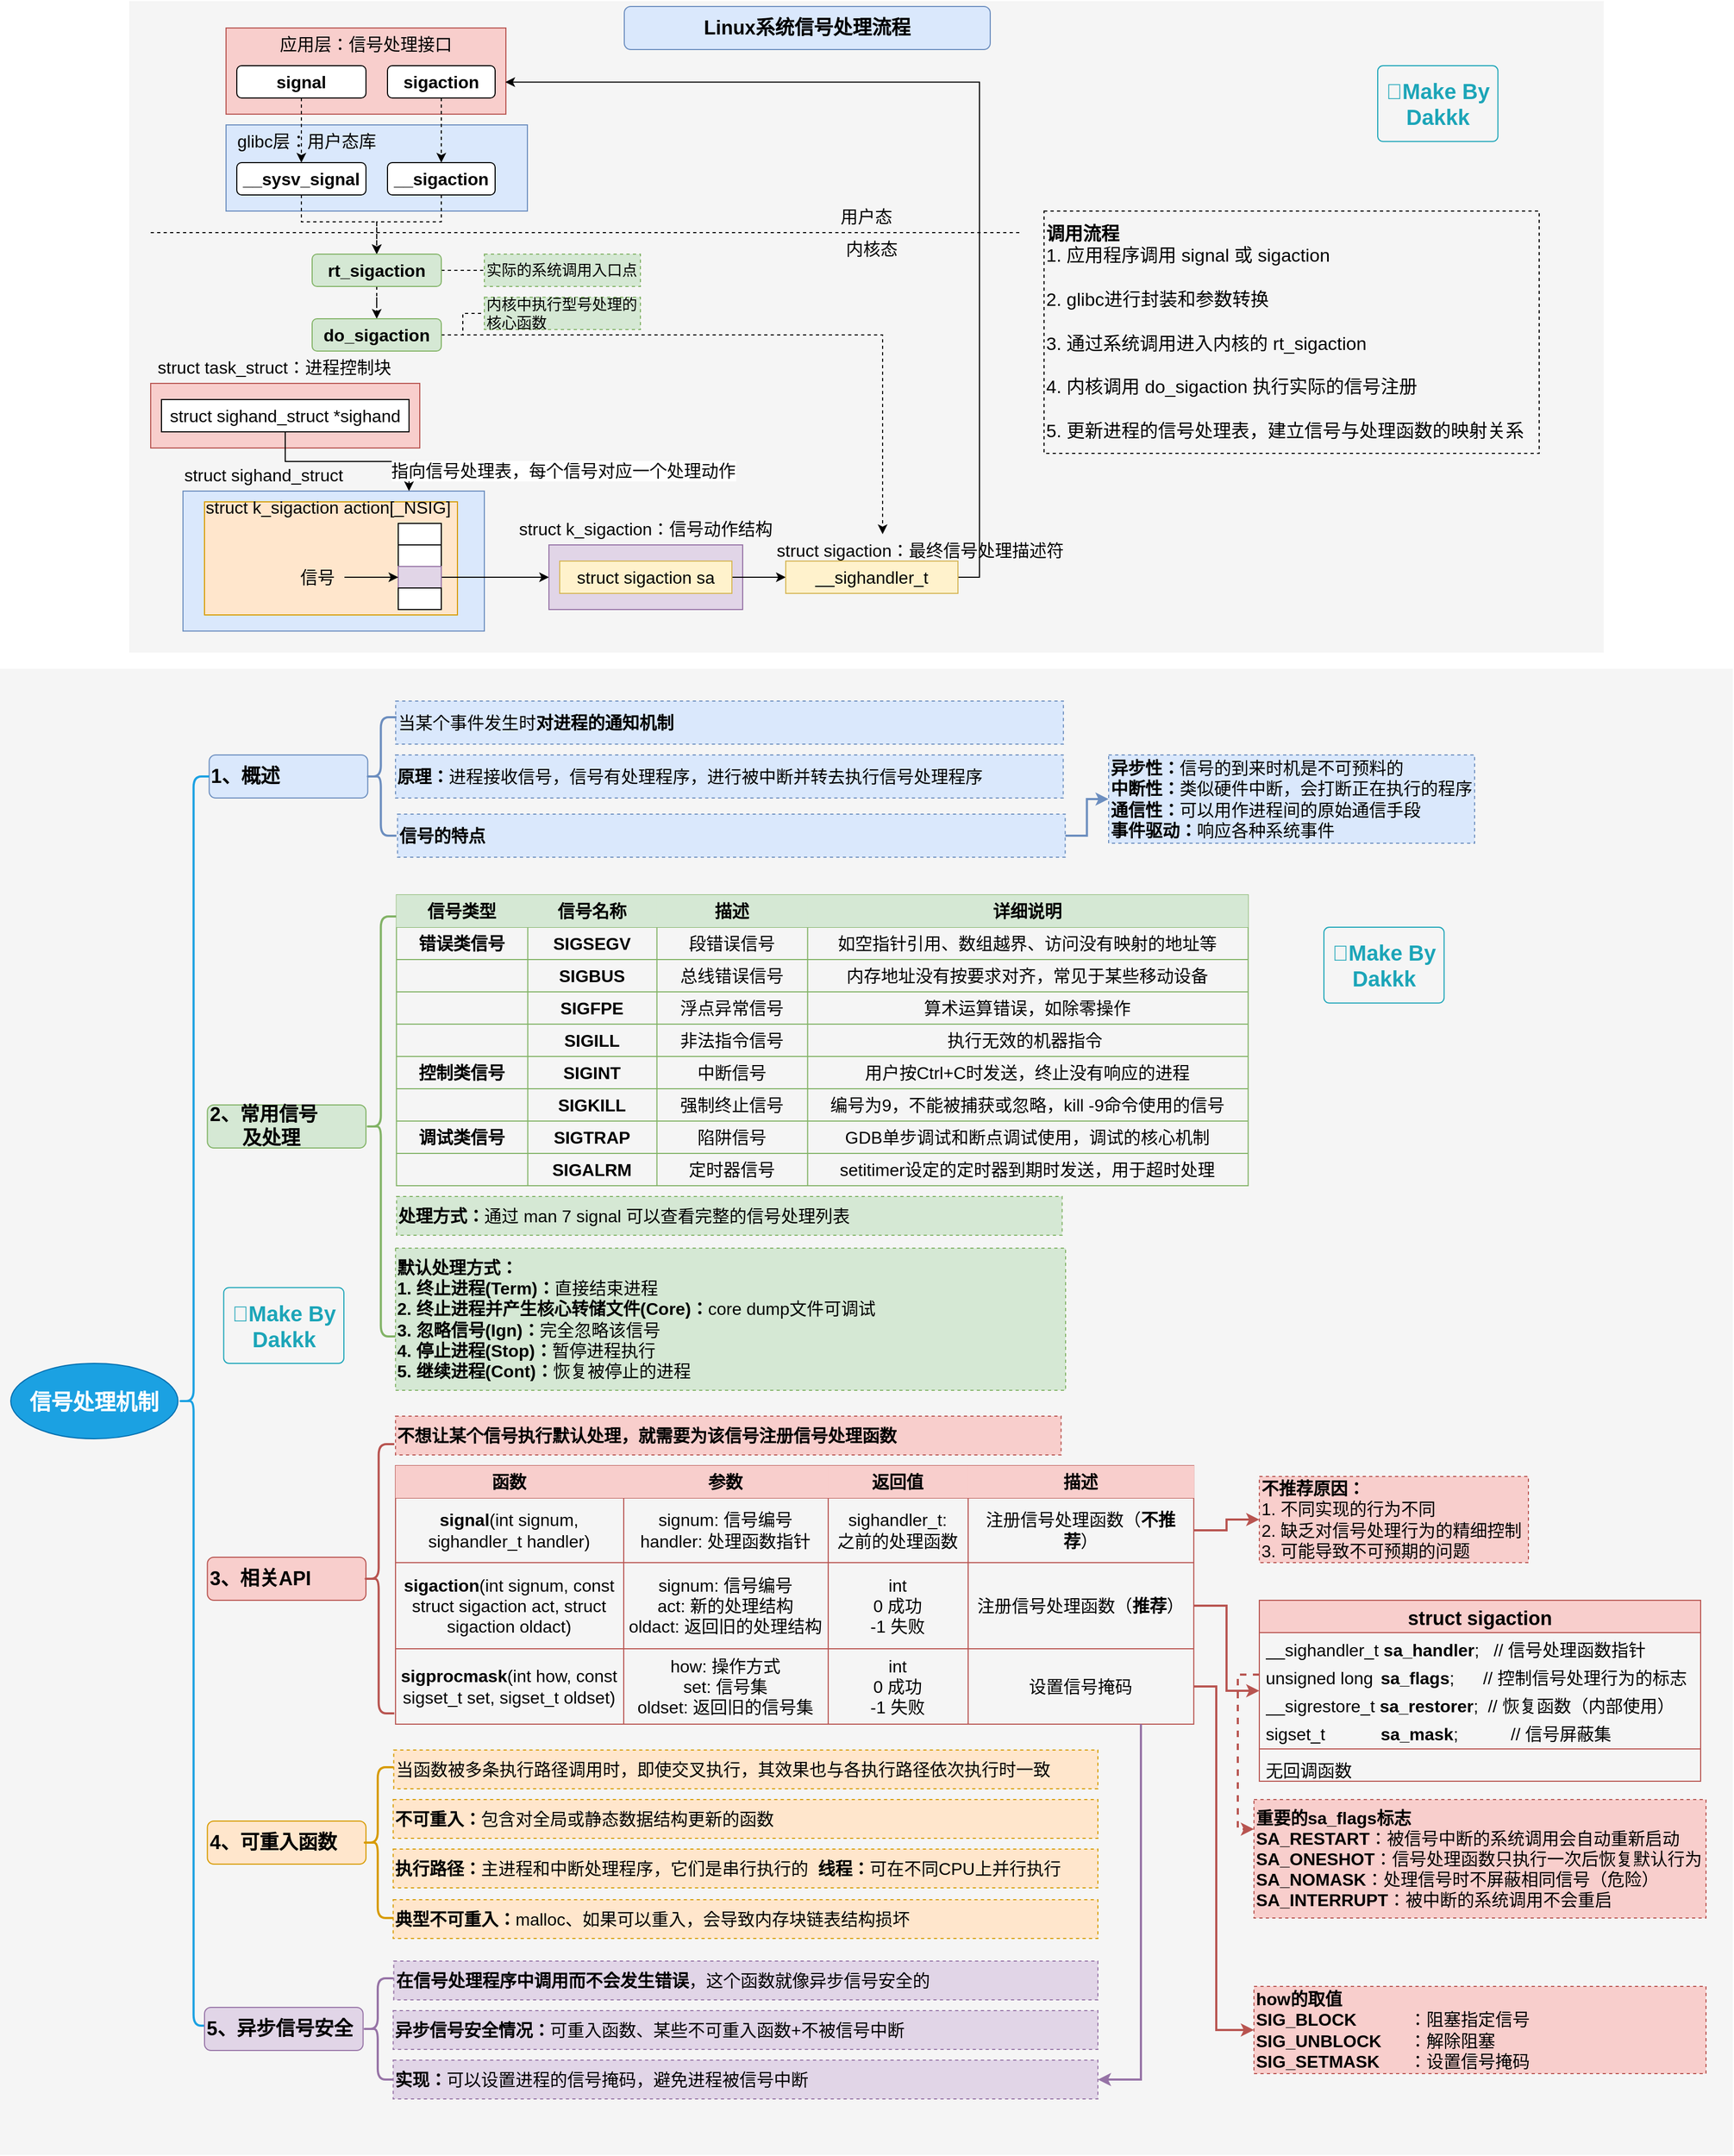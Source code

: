 <mxfile version="27.0.9">
  <diagram name="第 1 页" id="ostohAZ5HpkFi--fLleB">
    <mxGraphModel dx="4132" dy="2402" grid="1" gridSize="10" guides="1" tooltips="1" connect="1" arrows="1" fold="1" page="1" pageScale="1" pageWidth="1169" pageHeight="1654" math="0" shadow="0">
      <root>
        <mxCell id="0" />
        <mxCell id="1" parent="0" />
        <mxCell id="Xf4gEDGtJjd5R14mWqLk-196" value="" style="rounded=0;whiteSpace=wrap;html=1;fillColor=#f5f5f5;fontColor=#333333;strokeColor=none;" vertex="1" parent="1">
          <mxGeometry x="100" y="650" width="1610" height="1380" as="geometry" />
        </mxCell>
        <mxCell id="Xf4gEDGtJjd5R14mWqLk-43" value="" style="rounded=0;whiteSpace=wrap;html=1;fillColor=#f5f5f5;fontColor=#333333;strokeColor=none;" vertex="1" parent="1">
          <mxGeometry x="220" y="30" width="1370" height="605" as="geometry" />
        </mxCell>
        <mxCell id="Xf4gEDGtJjd5R14mWqLk-1" value="" style="rounded=0;whiteSpace=wrap;html=1;fillColor=#f8cecc;strokeColor=#b85450;" vertex="1" parent="1">
          <mxGeometry x="310" y="55" width="260" height="80" as="geometry" />
        </mxCell>
        <mxCell id="Xf4gEDGtJjd5R14mWqLk-2" value="&lt;h2&gt;&lt;font style=&quot;font-size: 16px;&quot;&gt;signal&lt;/font&gt;&lt;/h2&gt;" style="rounded=1;whiteSpace=wrap;html=1;fontStyle=1" vertex="1" parent="1">
          <mxGeometry x="320" y="90" width="120" height="30" as="geometry" />
        </mxCell>
        <mxCell id="Xf4gEDGtJjd5R14mWqLk-3" value="&lt;font style=&quot;font-size: 16px;&quot;&gt;应用层：信号处理接口&lt;/font&gt;" style="text;html=1;align=center;verticalAlign=middle;whiteSpace=wrap;rounded=0;" vertex="1" parent="1">
          <mxGeometry x="350" y="55" width="180" height="30" as="geometry" />
        </mxCell>
        <mxCell id="Xf4gEDGtJjd5R14mWqLk-4" value="&lt;h2&gt;&lt;font style=&quot;font-size: 16px;&quot;&gt;sigaction&lt;/font&gt;&lt;/h2&gt;" style="rounded=1;whiteSpace=wrap;html=1;fontStyle=1" vertex="1" parent="1">
          <mxGeometry x="460" y="90" width="100" height="30" as="geometry" />
        </mxCell>
        <mxCell id="Xf4gEDGtJjd5R14mWqLk-5" value="" style="rounded=0;whiteSpace=wrap;html=1;fillColor=#dae8fc;strokeColor=#6c8ebf;" vertex="1" parent="1">
          <mxGeometry x="310" y="145" width="280" height="80" as="geometry" />
        </mxCell>
        <mxCell id="Xf4gEDGtJjd5R14mWqLk-15" style="edgeStyle=orthogonalEdgeStyle;rounded=0;orthogonalLoop=1;jettySize=auto;html=1;entryX=0.5;entryY=0;entryDx=0;entryDy=0;dashed=1;" edge="1" parent="1" source="Xf4gEDGtJjd5R14mWqLk-6" target="Xf4gEDGtJjd5R14mWqLk-14">
          <mxGeometry relative="1" as="geometry">
            <Array as="points">
              <mxPoint x="380" y="235" />
              <mxPoint x="450" y="235" />
            </Array>
          </mxGeometry>
        </mxCell>
        <mxCell id="Xf4gEDGtJjd5R14mWqLk-6" value="&lt;h2&gt;&lt;font style=&quot;font-size: 16px;&quot;&gt;__sysv_signal&lt;/font&gt;&lt;/h2&gt;" style="rounded=1;whiteSpace=wrap;html=1;fontStyle=1" vertex="1" parent="1">
          <mxGeometry x="320" y="180" width="120" height="30" as="geometry" />
        </mxCell>
        <mxCell id="Xf4gEDGtJjd5R14mWqLk-7" value="&lt;font style=&quot;font-size: 16px;&quot;&gt;glibc层：用户态库&lt;/font&gt;" style="text;html=1;align=center;verticalAlign=middle;whiteSpace=wrap;rounded=0;" vertex="1" parent="1">
          <mxGeometry x="310" y="145" width="150" height="30" as="geometry" />
        </mxCell>
        <mxCell id="Xf4gEDGtJjd5R14mWqLk-16" style="edgeStyle=orthogonalEdgeStyle;rounded=0;orthogonalLoop=1;jettySize=auto;html=1;entryX=0.5;entryY=0;entryDx=0;entryDy=0;dashed=1;" edge="1" parent="1" source="Xf4gEDGtJjd5R14mWqLk-8" target="Xf4gEDGtJjd5R14mWqLk-14">
          <mxGeometry relative="1" as="geometry">
            <Array as="points">
              <mxPoint x="510" y="235" />
              <mxPoint x="450" y="235" />
            </Array>
          </mxGeometry>
        </mxCell>
        <mxCell id="Xf4gEDGtJjd5R14mWqLk-8" value="&lt;h2&gt;&lt;font style=&quot;font-size: 16px;&quot;&gt;__sigaction&lt;/font&gt;&lt;/h2&gt;" style="rounded=1;whiteSpace=wrap;html=1;fontStyle=1" vertex="1" parent="1">
          <mxGeometry x="460" y="180" width="100" height="30" as="geometry" />
        </mxCell>
        <mxCell id="Xf4gEDGtJjd5R14mWqLk-9" style="edgeStyle=orthogonalEdgeStyle;rounded=0;orthogonalLoop=1;jettySize=auto;html=1;entryX=0.5;entryY=0;entryDx=0;entryDy=0;dashed=1;" edge="1" parent="1" source="Xf4gEDGtJjd5R14mWqLk-2" target="Xf4gEDGtJjd5R14mWqLk-6">
          <mxGeometry relative="1" as="geometry" />
        </mxCell>
        <mxCell id="Xf4gEDGtJjd5R14mWqLk-10" style="edgeStyle=orthogonalEdgeStyle;rounded=0;orthogonalLoop=1;jettySize=auto;html=1;dashed=1;" edge="1" parent="1" source="Xf4gEDGtJjd5R14mWqLk-4" target="Xf4gEDGtJjd5R14mWqLk-8">
          <mxGeometry relative="1" as="geometry" />
        </mxCell>
        <mxCell id="Xf4gEDGtJjd5R14mWqLk-11" value="" style="endArrow=none;html=1;rounded=0;dashed=1;" edge="1" parent="1">
          <mxGeometry width="50" height="50" relative="1" as="geometry">
            <mxPoint x="240" y="245" as="sourcePoint" />
            <mxPoint x="1050" y="245" as="targetPoint" />
          </mxGeometry>
        </mxCell>
        <mxCell id="Xf4gEDGtJjd5R14mWqLk-12" value="&lt;font style=&quot;font-size: 16px;&quot;&gt;用户态&lt;/font&gt;" style="text;html=1;align=center;verticalAlign=middle;whiteSpace=wrap;rounded=0;" vertex="1" parent="1">
          <mxGeometry x="880" y="215" width="50" height="30" as="geometry" />
        </mxCell>
        <mxCell id="Xf4gEDGtJjd5R14mWqLk-13" value="&lt;font style=&quot;font-size: 16px;&quot;&gt;内核态&lt;/font&gt;" style="text;html=1;align=center;verticalAlign=middle;whiteSpace=wrap;rounded=0;" vertex="1" parent="1">
          <mxGeometry x="885" y="245" width="50" height="30" as="geometry" />
        </mxCell>
        <mxCell id="Xf4gEDGtJjd5R14mWqLk-18" style="edgeStyle=orthogonalEdgeStyle;rounded=0;orthogonalLoop=1;jettySize=auto;html=1;entryX=0.5;entryY=0;entryDx=0;entryDy=0;dashed=1;" edge="1" parent="1" source="Xf4gEDGtJjd5R14mWqLk-14" target="Xf4gEDGtJjd5R14mWqLk-17">
          <mxGeometry relative="1" as="geometry" />
        </mxCell>
        <mxCell id="Xf4gEDGtJjd5R14mWqLk-49" style="edgeStyle=orthogonalEdgeStyle;rounded=0;orthogonalLoop=1;jettySize=auto;html=1;entryX=0;entryY=0.5;entryDx=0;entryDy=0;dashed=1;endArrow=none;startFill=0;" edge="1" parent="1" source="Xf4gEDGtJjd5R14mWqLk-14" target="Xf4gEDGtJjd5R14mWqLk-48">
          <mxGeometry relative="1" as="geometry" />
        </mxCell>
        <mxCell id="Xf4gEDGtJjd5R14mWqLk-14" value="&lt;h2&gt;&lt;font style=&quot;font-size: 16px;&quot;&gt;rt_sigaction&lt;/font&gt;&lt;/h2&gt;" style="rounded=1;whiteSpace=wrap;html=1;fontStyle=1;fillColor=#d5e8d4;strokeColor=#82b366;" vertex="1" parent="1">
          <mxGeometry x="390" y="265" width="120" height="30" as="geometry" />
        </mxCell>
        <mxCell id="Xf4gEDGtJjd5R14mWqLk-41" style="edgeStyle=orthogonalEdgeStyle;rounded=0;orthogonalLoop=1;jettySize=auto;html=1;dashed=1;" edge="1" parent="1" source="Xf4gEDGtJjd5R14mWqLk-17" target="Xf4gEDGtJjd5R14mWqLk-39">
          <mxGeometry relative="1" as="geometry">
            <Array as="points">
              <mxPoint x="920" y="340" />
            </Array>
          </mxGeometry>
        </mxCell>
        <mxCell id="Xf4gEDGtJjd5R14mWqLk-53" style="edgeStyle=orthogonalEdgeStyle;rounded=0;orthogonalLoop=1;jettySize=auto;html=1;entryX=0;entryY=0.5;entryDx=0;entryDy=0;dashed=1;endArrow=none;startFill=0;" edge="1" parent="1" source="Xf4gEDGtJjd5R14mWqLk-17" target="Xf4gEDGtJjd5R14mWqLk-52">
          <mxGeometry relative="1" as="geometry" />
        </mxCell>
        <mxCell id="Xf4gEDGtJjd5R14mWqLk-17" value="&lt;h2&gt;&lt;font style=&quot;font-size: 16px;&quot;&gt;do_sigaction&lt;/font&gt;&lt;/h2&gt;" style="rounded=1;whiteSpace=wrap;html=1;fontStyle=1;fillColor=#d5e8d4;strokeColor=#82b366;" vertex="1" parent="1">
          <mxGeometry x="390" y="325" width="120" height="30" as="geometry" />
        </mxCell>
        <mxCell id="Xf4gEDGtJjd5R14mWqLk-19" value="" style="rounded=0;whiteSpace=wrap;html=1;fillColor=#dae8fc;strokeColor=#6c8ebf;" vertex="1" parent="1">
          <mxGeometry x="270" y="485" width="280" height="130" as="geometry" />
        </mxCell>
        <mxCell id="Xf4gEDGtJjd5R14mWqLk-20" value="" style="rounded=0;whiteSpace=wrap;html=1;fillColor=#ffe6cc;strokeColor=#d79b00;" vertex="1" parent="1">
          <mxGeometry x="290" y="495" width="235" height="105" as="geometry" />
        </mxCell>
        <mxCell id="Xf4gEDGtJjd5R14mWqLk-21" value="" style="rounded=0;whiteSpace=wrap;html=1;" vertex="1" parent="1">
          <mxGeometry x="470" y="515" width="40" height="20" as="geometry" />
        </mxCell>
        <mxCell id="Xf4gEDGtJjd5R14mWqLk-22" value="" style="rounded=0;whiteSpace=wrap;html=1;" vertex="1" parent="1">
          <mxGeometry x="470" y="535" width="40" height="20" as="geometry" />
        </mxCell>
        <mxCell id="Xf4gEDGtJjd5R14mWqLk-36" style="edgeStyle=orthogonalEdgeStyle;rounded=0;orthogonalLoop=1;jettySize=auto;html=1;" edge="1" parent="1" source="Xf4gEDGtJjd5R14mWqLk-23" target="Xf4gEDGtJjd5R14mWqLk-33">
          <mxGeometry relative="1" as="geometry" />
        </mxCell>
        <mxCell id="Xf4gEDGtJjd5R14mWqLk-23" value="" style="rounded=0;whiteSpace=wrap;html=1;fillColor=#e1d5e7;strokeColor=#9673a6;" vertex="1" parent="1">
          <mxGeometry x="470" y="555" width="40" height="20" as="geometry" />
        </mxCell>
        <mxCell id="Xf4gEDGtJjd5R14mWqLk-24" value="" style="rounded=0;whiteSpace=wrap;html=1;" vertex="1" parent="1">
          <mxGeometry x="470" y="575" width="40" height="20" as="geometry" />
        </mxCell>
        <mxCell id="Xf4gEDGtJjd5R14mWqLk-26" style="edgeStyle=orthogonalEdgeStyle;rounded=0;orthogonalLoop=1;jettySize=auto;html=1;" edge="1" parent="1" source="Xf4gEDGtJjd5R14mWqLk-25" target="Xf4gEDGtJjd5R14mWqLk-23">
          <mxGeometry relative="1" as="geometry" />
        </mxCell>
        <mxCell id="Xf4gEDGtJjd5R14mWqLk-25" value="&lt;span style=&quot;font-size: 16px;&quot;&gt;信号&lt;/span&gt;" style="text;html=1;align=center;verticalAlign=middle;whiteSpace=wrap;rounded=0;" vertex="1" parent="1">
          <mxGeometry x="370" y="550" width="50" height="30" as="geometry" />
        </mxCell>
        <mxCell id="Xf4gEDGtJjd5R14mWqLk-27" value="&lt;font style=&quot;font-size: 16px;&quot;&gt;struct k_sigaction action[_NSIG]&lt;/font&gt;" style="text;html=1;align=center;verticalAlign=middle;whiteSpace=wrap;rounded=0;" vertex="1" parent="1">
          <mxGeometry x="285" y="495" width="240" height="10" as="geometry" />
        </mxCell>
        <mxCell id="Xf4gEDGtJjd5R14mWqLk-29" value="&lt;font style=&quot;font-size: 16px;&quot;&gt;struct sighand_struct&lt;/font&gt;" style="text;html=1;align=center;verticalAlign=middle;whiteSpace=wrap;rounded=0;" vertex="1" parent="1">
          <mxGeometry x="270" y="455" width="150" height="30" as="geometry" />
        </mxCell>
        <mxCell id="Xf4gEDGtJjd5R14mWqLk-30" value="" style="rounded=0;whiteSpace=wrap;html=1;fillColor=#f8cecc;strokeColor=#b85450;" vertex="1" parent="1">
          <mxGeometry x="240" y="385" width="250" height="60" as="geometry" />
        </mxCell>
        <mxCell id="Xf4gEDGtJjd5R14mWqLk-45" style="edgeStyle=orthogonalEdgeStyle;rounded=0;orthogonalLoop=1;jettySize=auto;html=1;entryX=0.75;entryY=0;entryDx=0;entryDy=0;" edge="1" parent="1" source="Xf4gEDGtJjd5R14mWqLk-31" target="Xf4gEDGtJjd5R14mWqLk-19">
          <mxGeometry relative="1" as="geometry" />
        </mxCell>
        <mxCell id="Xf4gEDGtJjd5R14mWqLk-54" value="&lt;font style=&quot;font-size: 16px;&quot;&gt;指向信号处理表，每个信号对应一个处理动作&lt;/font&gt;" style="edgeLabel;html=1;align=center;verticalAlign=middle;resizable=0;points=[];" vertex="1" connectable="0" parent="Xf4gEDGtJjd5R14mWqLk-45">
          <mxGeometry x="0.414" y="1" relative="1" as="geometry">
            <mxPoint x="165" y="9" as="offset" />
          </mxGeometry>
        </mxCell>
        <mxCell id="Xf4gEDGtJjd5R14mWqLk-31" value="&lt;font style=&quot;font-size: 16px;&quot;&gt;struct sighand_struct *sighand&lt;/font&gt;" style="rounded=0;whiteSpace=wrap;html=1;" vertex="1" parent="1">
          <mxGeometry x="250" y="400" width="230" height="30" as="geometry" />
        </mxCell>
        <mxCell id="Xf4gEDGtJjd5R14mWqLk-32" value="&lt;font style=&quot;font-size: 16px;&quot;&gt;struct task_struct：进程控制块&lt;/font&gt;" style="text;html=1;align=center;verticalAlign=middle;whiteSpace=wrap;rounded=0;" vertex="1" parent="1">
          <mxGeometry x="240" y="355" width="230" height="30" as="geometry" />
        </mxCell>
        <mxCell id="Xf4gEDGtJjd5R14mWqLk-33" value="" style="rounded=0;whiteSpace=wrap;html=1;fillColor=#e1d5e7;strokeColor=#9673a6;" vertex="1" parent="1">
          <mxGeometry x="610" y="535" width="180" height="60" as="geometry" />
        </mxCell>
        <mxCell id="Xf4gEDGtJjd5R14mWqLk-40" style="edgeStyle=orthogonalEdgeStyle;rounded=0;orthogonalLoop=1;jettySize=auto;html=1;entryX=0;entryY=0.5;entryDx=0;entryDy=0;" edge="1" parent="1" source="Xf4gEDGtJjd5R14mWqLk-34" target="Xf4gEDGtJjd5R14mWqLk-38">
          <mxGeometry relative="1" as="geometry" />
        </mxCell>
        <mxCell id="Xf4gEDGtJjd5R14mWqLk-34" value="&lt;font style=&quot;font-size: 16px;&quot;&gt;struct sigaction sa&lt;/font&gt;" style="rounded=0;whiteSpace=wrap;html=1;fillColor=#fff2cc;strokeColor=#d6b656;" vertex="1" parent="1">
          <mxGeometry x="620" y="550" width="160" height="30" as="geometry" />
        </mxCell>
        <mxCell id="Xf4gEDGtJjd5R14mWqLk-35" value="&lt;font style=&quot;font-size: 16px;&quot;&gt;struct k_sigaction：信号动作结构&lt;/font&gt;" style="text;html=1;align=center;verticalAlign=middle;whiteSpace=wrap;rounded=0;" vertex="1" parent="1">
          <mxGeometry x="580" y="505" width="240" height="30" as="geometry" />
        </mxCell>
        <mxCell id="Xf4gEDGtJjd5R14mWqLk-42" style="edgeStyle=orthogonalEdgeStyle;rounded=0;orthogonalLoop=1;jettySize=auto;html=1;entryX=0.998;entryY=0.628;entryDx=0;entryDy=0;entryPerimeter=0;" edge="1" parent="1" source="Xf4gEDGtJjd5R14mWqLk-38" target="Xf4gEDGtJjd5R14mWqLk-1">
          <mxGeometry relative="1" as="geometry">
            <mxPoint x="590" y="105" as="targetPoint" />
            <Array as="points">
              <mxPoint x="1010" y="565" />
              <mxPoint x="1010" y="105" />
            </Array>
          </mxGeometry>
        </mxCell>
        <mxCell id="Xf4gEDGtJjd5R14mWqLk-38" value="&lt;span style=&quot;font-size: 16px;&quot;&gt;__sighandler_t&lt;/span&gt;" style="rounded=0;whiteSpace=wrap;html=1;fillColor=#fff2cc;strokeColor=#d6b656;" vertex="1" parent="1">
          <mxGeometry x="830" y="550" width="160" height="30" as="geometry" />
        </mxCell>
        <mxCell id="Xf4gEDGtJjd5R14mWqLk-39" value="&lt;font style=&quot;font-size: 16px;&quot;&gt;struct sigaction：最终信号处理描述符&lt;/font&gt;" style="text;html=1;align=center;verticalAlign=middle;whiteSpace=wrap;rounded=0;" vertex="1" parent="1">
          <mxGeometry x="820" y="525" width="270" height="30" as="geometry" />
        </mxCell>
        <mxCell id="Xf4gEDGtJjd5R14mWqLk-44" value="&lt;h2&gt;&lt;font style=&quot;font-size: 18px;&quot;&gt;Linux系统信号处理流程&lt;/font&gt;&lt;/h2&gt;" style="rounded=1;whiteSpace=wrap;html=1;fillColor=#dae8fc;strokeColor=#6c8ebf;fontStyle=1" vertex="1" parent="1">
          <mxGeometry x="680" y="35" width="340" height="40" as="geometry" />
        </mxCell>
        <mxCell id="Xf4gEDGtJjd5R14mWqLk-48" value="实际的系统调用入口点" style="text;html=1;align=left;verticalAlign=middle;whiteSpace=wrap;rounded=0;fillColor=#d5e8d4;strokeColor=#82b366;dashed=1;fontSize=14;" vertex="1" parent="1">
          <mxGeometry x="550" y="265" width="145" height="30" as="geometry" />
        </mxCell>
        <mxCell id="Xf4gEDGtJjd5R14mWqLk-52" value="内核中执行型号处理的核心函数" style="text;html=1;align=left;verticalAlign=middle;whiteSpace=wrap;rounded=0;fillColor=#d5e8d4;strokeColor=#82b366;dashed=1;fontSize=14;" vertex="1" parent="1">
          <mxGeometry x="550" y="305" width="145" height="30" as="geometry" />
        </mxCell>
        <mxCell id="Xf4gEDGtJjd5R14mWqLk-55" value="&lt;h2&gt;&lt;font style=&quot;font-size: 18px;&quot;&gt;1、概述&lt;/font&gt;&lt;/h2&gt;" style="rounded=1;whiteSpace=wrap;html=1;fillColor=#dae8fc;strokeColor=#6c8ebf;fontStyle=1;align=left;" vertex="1" parent="1">
          <mxGeometry x="294.34" y="730" width="147.33" height="40" as="geometry" />
        </mxCell>
        <mxCell id="Xf4gEDGtJjd5R14mWqLk-56" value="&lt;b style=&quot;font-size: 16px;&quot;&gt;原理：&lt;/b&gt;&lt;span style=&quot;font-size: 16px;&quot;&gt;进程接收信号，信号有处理程序，进行被中断并转去执行信号处理程序&lt;/span&gt;" style="text;html=1;align=left;verticalAlign=middle;whiteSpace=wrap;rounded=0;fillColor=#dae8fc;strokeColor=#6c8ebf;dashed=1;fontSize=14;" vertex="1" parent="1">
          <mxGeometry x="467.47" y="730" width="620.33" height="40" as="geometry" />
        </mxCell>
        <mxCell id="Xf4gEDGtJjd5R14mWqLk-57" value="&lt;h1&gt;&lt;span style=&quot;font-size: 20px;&quot;&gt;信号处理机制&lt;/span&gt;&lt;/h1&gt;" style="ellipse;whiteSpace=wrap;html=1;fillColor=#1ba1e2;strokeColor=#006EAF;fontColor=#ffffff;fontStyle=1" vertex="1" parent="1">
          <mxGeometry x="110" y="1295" width="155.34" height="70" as="geometry" />
        </mxCell>
        <mxCell id="Xf4gEDGtJjd5R14mWqLk-58" value="" style="shape=curlyBracket;whiteSpace=wrap;html=1;rounded=1;labelPosition=left;verticalLabelPosition=middle;align=right;verticalAlign=middle;fillColor=#f5f5f5;strokeColor=#1BA1E2;strokeWidth=2;fontColor=#333333;" vertex="1" parent="1">
          <mxGeometry x="265.34" y="750" width="29" height="1160" as="geometry" />
        </mxCell>
        <mxCell id="Xf4gEDGtJjd5R14mWqLk-59" value="&lt;h2&gt;3、相关API&lt;/h2&gt;" style="rounded=1;whiteSpace=wrap;html=1;fillColor=#f8cecc;strokeColor=#b85450;fontStyle=1;align=left;" vertex="1" parent="1">
          <mxGeometry x="292.67" y="1475" width="147.33" height="40" as="geometry" />
        </mxCell>
        <mxCell id="Xf4gEDGtJjd5R14mWqLk-60" value="" style="shape=curlyBracket;whiteSpace=wrap;html=1;rounded=1;labelPosition=left;verticalLabelPosition=middle;align=right;verticalAlign=middle;fillColor=#f8cecc;strokeColor=#b85450;strokeWidth=2;" vertex="1" parent="1">
          <mxGeometry x="437.31" y="1370" width="29" height="250" as="geometry" />
        </mxCell>
        <mxCell id="Xf4gEDGtJjd5R14mWqLk-62" value="&lt;h2&gt;2、常用信号&lt;br&gt;&amp;nbsp; &amp;nbsp; &amp;nbsp; 及处理&lt;/h2&gt;" style="rounded=1;whiteSpace=wrap;html=1;fillColor=#d5e8d4;strokeColor=#82b366;fontStyle=1;align=left;" vertex="1" parent="1">
          <mxGeometry x="292.67" y="1055" width="147.33" height="40" as="geometry" />
        </mxCell>
        <mxCell id="Xf4gEDGtJjd5R14mWqLk-63" value="&lt;span style=&quot;font-size: 16px;&quot;&gt;&lt;b&gt;处理方式：&lt;/b&gt;通过 man 7 signal 可以查看完整的信号处理列表&lt;/span&gt;" style="text;html=1;align=left;verticalAlign=middle;whiteSpace=wrap;rounded=0;fillColor=#d5e8d4;strokeColor=#82b366;dashed=1;fontSize=14;" vertex="1" parent="1">
          <mxGeometry x="468.46" y="1140" width="618.34" height="36" as="geometry" />
        </mxCell>
        <mxCell id="Xf4gEDGtJjd5R14mWqLk-65" value="" style="shape=curlyBracket;whiteSpace=wrap;html=1;rounded=1;labelPosition=left;verticalLabelPosition=middle;align=right;verticalAlign=middle;fillColor=#d5e8d4;strokeColor=#82b366;strokeWidth=2;" vertex="1" parent="1">
          <mxGeometry x="439.33" y="880" width="29" height="390" as="geometry" />
        </mxCell>
        <mxCell id="Xf4gEDGtJjd5R14mWqLk-66" value="" style="shape=table;startSize=0;container=1;collapsible=0;childLayout=tableLayout;fillColor=none;strokeColor=#82b366;" vertex="1" parent="1">
          <mxGeometry x="468.33" y="860" width="791.3" height="270" as="geometry" />
        </mxCell>
        <mxCell id="Xf4gEDGtJjd5R14mWqLk-67" value="" style="shape=tableRow;horizontal=0;startSize=0;swimlaneHead=0;swimlaneBody=0;strokeColor=#82b366;top=0;left=0;bottom=0;right=0;collapsible=0;dropTarget=0;fillColor=#d5e8d4;points=[[0,0.5],[1,0.5]];portConstraint=eastwest;" vertex="1" parent="Xf4gEDGtJjd5R14mWqLk-66">
          <mxGeometry width="791.3" height="30" as="geometry" />
        </mxCell>
        <mxCell id="Xf4gEDGtJjd5R14mWqLk-68" value="信号类型" style="shape=partialRectangle;html=1;whiteSpace=wrap;connectable=0;strokeColor=#82b366;overflow=hidden;fillColor=#d5e8d4;top=0;left=0;bottom=0;right=0;pointerEvents=1;fontSize=16;fontStyle=1" vertex="1" parent="Xf4gEDGtJjd5R14mWqLk-67">
          <mxGeometry width="122" height="30" as="geometry">
            <mxRectangle width="122" height="30" as="alternateBounds" />
          </mxGeometry>
        </mxCell>
        <mxCell id="Xf4gEDGtJjd5R14mWqLk-69" value="信号名称" style="shape=partialRectangle;html=1;whiteSpace=wrap;connectable=0;strokeColor=#82b366;overflow=hidden;fillColor=#d5e8d4;top=0;left=0;bottom=0;right=0;pointerEvents=1;fontSize=16;fontStyle=1" vertex="1" parent="Xf4gEDGtJjd5R14mWqLk-67">
          <mxGeometry x="122" width="120" height="30" as="geometry">
            <mxRectangle width="120" height="30" as="alternateBounds" />
          </mxGeometry>
        </mxCell>
        <mxCell id="Xf4gEDGtJjd5R14mWqLk-70" value="描述" style="shape=partialRectangle;html=1;whiteSpace=wrap;connectable=0;strokeColor=#82b366;overflow=hidden;fillColor=#d5e8d4;top=0;left=0;bottom=0;right=0;pointerEvents=1;fontSize=16;fontStyle=1" vertex="1" parent="Xf4gEDGtJjd5R14mWqLk-67">
          <mxGeometry x="242" width="140" height="30" as="geometry">
            <mxRectangle width="140" height="30" as="alternateBounds" />
          </mxGeometry>
        </mxCell>
        <mxCell id="Xf4gEDGtJjd5R14mWqLk-71" value="详细说明" style="shape=partialRectangle;html=1;whiteSpace=wrap;connectable=0;strokeColor=#82b366;overflow=hidden;fillColor=#d5e8d4;top=0;left=0;bottom=0;right=0;pointerEvents=1;fontSize=16;fontStyle=1" vertex="1" parent="Xf4gEDGtJjd5R14mWqLk-67">
          <mxGeometry x="382" width="409" height="30" as="geometry">
            <mxRectangle width="409" height="30" as="alternateBounds" />
          </mxGeometry>
        </mxCell>
        <mxCell id="Xf4gEDGtJjd5R14mWqLk-72" value="" style="shape=tableRow;horizontal=0;startSize=0;swimlaneHead=0;swimlaneBody=0;strokeColor=inherit;top=0;left=0;bottom=0;right=0;collapsible=0;dropTarget=0;fillColor=none;points=[[0,0.5],[1,0.5]];portConstraint=eastwest;" vertex="1" parent="Xf4gEDGtJjd5R14mWqLk-66">
          <mxGeometry y="30" width="791.3" height="30" as="geometry" />
        </mxCell>
        <mxCell id="Xf4gEDGtJjd5R14mWqLk-73" value="&lt;b&gt;错误类信号&lt;/b&gt;" style="shape=partialRectangle;html=1;whiteSpace=wrap;connectable=0;strokeColor=inherit;overflow=hidden;fillColor=none;top=0;left=0;bottom=0;right=0;pointerEvents=1;fontSize=16;align=center;" vertex="1" parent="Xf4gEDGtJjd5R14mWqLk-72">
          <mxGeometry width="122" height="30" as="geometry">
            <mxRectangle width="122" height="30" as="alternateBounds" />
          </mxGeometry>
        </mxCell>
        <mxCell id="Xf4gEDGtJjd5R14mWqLk-74" value="SIGSEGV" style="shape=partialRectangle;html=1;whiteSpace=wrap;connectable=0;strokeColor=inherit;overflow=hidden;fillColor=none;top=0;left=0;bottom=0;right=0;pointerEvents=1;fontSize=16;fontStyle=1" vertex="1" parent="Xf4gEDGtJjd5R14mWqLk-72">
          <mxGeometry x="122" width="120" height="30" as="geometry">
            <mxRectangle width="120" height="30" as="alternateBounds" />
          </mxGeometry>
        </mxCell>
        <mxCell id="Xf4gEDGtJjd5R14mWqLk-75" value="段错误信号" style="shape=partialRectangle;html=1;whiteSpace=wrap;connectable=0;strokeColor=inherit;overflow=hidden;fillColor=none;top=0;left=0;bottom=0;right=0;pointerEvents=1;fontSize=16;" vertex="1" parent="Xf4gEDGtJjd5R14mWqLk-72">
          <mxGeometry x="242" width="140" height="30" as="geometry">
            <mxRectangle width="140" height="30" as="alternateBounds" />
          </mxGeometry>
        </mxCell>
        <mxCell id="Xf4gEDGtJjd5R14mWqLk-76" value="如空指针引用、数组越界、访问没有映射的地址等" style="shape=partialRectangle;html=1;whiteSpace=wrap;connectable=0;strokeColor=#82b366;overflow=hidden;fillColor=none;top=0;left=0;bottom=0;right=0;pointerEvents=1;fontSize=16;" vertex="1" parent="Xf4gEDGtJjd5R14mWqLk-72">
          <mxGeometry x="382" width="409" height="30" as="geometry">
            <mxRectangle width="409" height="30" as="alternateBounds" />
          </mxGeometry>
        </mxCell>
        <mxCell id="Xf4gEDGtJjd5R14mWqLk-77" value="" style="shape=tableRow;horizontal=0;startSize=0;swimlaneHead=0;swimlaneBody=0;strokeColor=inherit;top=0;left=0;bottom=0;right=0;collapsible=0;dropTarget=0;fillColor=none;points=[[0,0.5],[1,0.5]];portConstraint=eastwest;" vertex="1" parent="Xf4gEDGtJjd5R14mWqLk-66">
          <mxGeometry y="60" width="791.3" height="30" as="geometry" />
        </mxCell>
        <mxCell id="Xf4gEDGtJjd5R14mWqLk-78" value="" style="shape=partialRectangle;html=1;whiteSpace=wrap;connectable=0;strokeColor=inherit;overflow=hidden;fillColor=none;top=0;left=0;bottom=0;right=0;pointerEvents=1;fontSize=16;align=center;" vertex="1" parent="Xf4gEDGtJjd5R14mWqLk-77">
          <mxGeometry width="122" height="30" as="geometry">
            <mxRectangle width="122" height="30" as="alternateBounds" />
          </mxGeometry>
        </mxCell>
        <mxCell id="Xf4gEDGtJjd5R14mWqLk-79" value="SIGBUS" style="shape=partialRectangle;html=1;whiteSpace=wrap;connectable=0;strokeColor=inherit;overflow=hidden;fillColor=none;top=0;left=0;bottom=0;right=0;pointerEvents=1;fontSize=16;fontStyle=1" vertex="1" parent="Xf4gEDGtJjd5R14mWqLk-77">
          <mxGeometry x="122" width="120" height="30" as="geometry">
            <mxRectangle width="120" height="30" as="alternateBounds" />
          </mxGeometry>
        </mxCell>
        <mxCell id="Xf4gEDGtJjd5R14mWqLk-80" value="总线错误信号" style="shape=partialRectangle;html=1;whiteSpace=wrap;connectable=0;strokeColor=inherit;overflow=hidden;fillColor=none;top=0;left=0;bottom=0;right=0;pointerEvents=1;fontSize=16;" vertex="1" parent="Xf4gEDGtJjd5R14mWqLk-77">
          <mxGeometry x="242" width="140" height="30" as="geometry">
            <mxRectangle width="140" height="30" as="alternateBounds" />
          </mxGeometry>
        </mxCell>
        <mxCell id="Xf4gEDGtJjd5R14mWqLk-81" value="内存地址没有按要求对齐，常见于某些移动设备" style="shape=partialRectangle;html=1;whiteSpace=wrap;connectable=0;strokeColor=inherit;overflow=hidden;fillColor=none;top=0;left=0;bottom=0;right=0;pointerEvents=1;fontSize=16;" vertex="1" parent="Xf4gEDGtJjd5R14mWqLk-77">
          <mxGeometry x="382" width="409" height="30" as="geometry">
            <mxRectangle width="409" height="30" as="alternateBounds" />
          </mxGeometry>
        </mxCell>
        <mxCell id="Xf4gEDGtJjd5R14mWqLk-82" value="" style="shape=tableRow;horizontal=0;startSize=0;swimlaneHead=0;swimlaneBody=0;strokeColor=inherit;top=0;left=0;bottom=0;right=0;collapsible=0;dropTarget=0;fillColor=none;points=[[0,0.5],[1,0.5]];portConstraint=eastwest;" vertex="1" parent="Xf4gEDGtJjd5R14mWqLk-66">
          <mxGeometry y="90" width="791.3" height="30" as="geometry" />
        </mxCell>
        <mxCell id="Xf4gEDGtJjd5R14mWqLk-83" value="" style="shape=partialRectangle;html=1;whiteSpace=wrap;connectable=0;strokeColor=inherit;overflow=hidden;fillColor=none;top=0;left=0;bottom=0;right=0;pointerEvents=1;fontSize=16;align=center;" vertex="1" parent="Xf4gEDGtJjd5R14mWqLk-82">
          <mxGeometry width="122" height="30" as="geometry">
            <mxRectangle width="122" height="30" as="alternateBounds" />
          </mxGeometry>
        </mxCell>
        <mxCell id="Xf4gEDGtJjd5R14mWqLk-84" value="SIGFPE" style="shape=partialRectangle;html=1;whiteSpace=wrap;connectable=0;strokeColor=inherit;overflow=hidden;fillColor=none;top=0;left=0;bottom=0;right=0;pointerEvents=1;fontSize=16;fontStyle=1" vertex="1" parent="Xf4gEDGtJjd5R14mWqLk-82">
          <mxGeometry x="122" width="120" height="30" as="geometry">
            <mxRectangle width="120" height="30" as="alternateBounds" />
          </mxGeometry>
        </mxCell>
        <mxCell id="Xf4gEDGtJjd5R14mWqLk-85" value="浮点异常信号" style="shape=partialRectangle;html=1;whiteSpace=wrap;connectable=0;strokeColor=inherit;overflow=hidden;fillColor=none;top=0;left=0;bottom=0;right=0;pointerEvents=1;fontSize=16;" vertex="1" parent="Xf4gEDGtJjd5R14mWqLk-82">
          <mxGeometry x="242" width="140" height="30" as="geometry">
            <mxRectangle width="140" height="30" as="alternateBounds" />
          </mxGeometry>
        </mxCell>
        <mxCell id="Xf4gEDGtJjd5R14mWqLk-86" value="算术运算错误，如除零操作" style="shape=partialRectangle;html=1;whiteSpace=wrap;connectable=0;strokeColor=inherit;overflow=hidden;fillColor=none;top=0;left=0;bottom=0;right=0;pointerEvents=1;fontSize=16;" vertex="1" parent="Xf4gEDGtJjd5R14mWqLk-82">
          <mxGeometry x="382" width="409" height="30" as="geometry">
            <mxRectangle width="409" height="30" as="alternateBounds" />
          </mxGeometry>
        </mxCell>
        <mxCell id="Xf4gEDGtJjd5R14mWqLk-87" value="" style="shape=tableRow;horizontal=0;startSize=0;swimlaneHead=0;swimlaneBody=0;strokeColor=inherit;top=0;left=0;bottom=0;right=0;collapsible=0;dropTarget=0;fillColor=none;points=[[0,0.5],[1,0.5]];portConstraint=eastwest;" vertex="1" parent="Xf4gEDGtJjd5R14mWqLk-66">
          <mxGeometry y="120" width="791.3" height="30" as="geometry" />
        </mxCell>
        <mxCell id="Xf4gEDGtJjd5R14mWqLk-88" value="" style="shape=partialRectangle;html=1;whiteSpace=wrap;connectable=0;strokeColor=inherit;overflow=hidden;fillColor=none;top=0;left=0;bottom=0;right=0;pointerEvents=1;fontSize=16;align=center;" vertex="1" parent="Xf4gEDGtJjd5R14mWqLk-87">
          <mxGeometry width="122" height="30" as="geometry">
            <mxRectangle width="122" height="30" as="alternateBounds" />
          </mxGeometry>
        </mxCell>
        <mxCell id="Xf4gEDGtJjd5R14mWqLk-89" value="SIGILL" style="shape=partialRectangle;html=1;whiteSpace=wrap;connectable=0;strokeColor=inherit;overflow=hidden;fillColor=none;top=0;left=0;bottom=0;right=0;pointerEvents=1;fontSize=16;fontStyle=1" vertex="1" parent="Xf4gEDGtJjd5R14mWqLk-87">
          <mxGeometry x="122" width="120" height="30" as="geometry">
            <mxRectangle width="120" height="30" as="alternateBounds" />
          </mxGeometry>
        </mxCell>
        <mxCell id="Xf4gEDGtJjd5R14mWqLk-90" value="非法指令信号" style="shape=partialRectangle;html=1;whiteSpace=wrap;connectable=0;strokeColor=inherit;overflow=hidden;fillColor=none;top=0;left=0;bottom=0;right=0;pointerEvents=1;fontSize=16;" vertex="1" parent="Xf4gEDGtJjd5R14mWqLk-87">
          <mxGeometry x="242" width="140" height="30" as="geometry">
            <mxRectangle width="140" height="30" as="alternateBounds" />
          </mxGeometry>
        </mxCell>
        <mxCell id="Xf4gEDGtJjd5R14mWqLk-91" value="执行无效的机器指令&amp;nbsp;" style="shape=partialRectangle;html=1;whiteSpace=wrap;connectable=0;strokeColor=inherit;overflow=hidden;fillColor=none;top=0;left=0;bottom=0;right=0;pointerEvents=1;fontSize=16;" vertex="1" parent="Xf4gEDGtJjd5R14mWqLk-87">
          <mxGeometry x="382" width="409" height="30" as="geometry">
            <mxRectangle width="409" height="30" as="alternateBounds" />
          </mxGeometry>
        </mxCell>
        <mxCell id="Xf4gEDGtJjd5R14mWqLk-92" value="" style="shape=tableRow;horizontal=0;startSize=0;swimlaneHead=0;swimlaneBody=0;strokeColor=inherit;top=0;left=0;bottom=0;right=0;collapsible=0;dropTarget=0;fillColor=none;points=[[0,0.5],[1,0.5]];portConstraint=eastwest;" vertex="1" parent="Xf4gEDGtJjd5R14mWqLk-66">
          <mxGeometry y="150" width="791.3" height="30" as="geometry" />
        </mxCell>
        <mxCell id="Xf4gEDGtJjd5R14mWqLk-93" value="&lt;b&gt;控制类信号&lt;/b&gt;" style="shape=partialRectangle;html=1;whiteSpace=wrap;connectable=0;strokeColor=inherit;overflow=hidden;fillColor=none;top=0;left=0;bottom=0;right=0;pointerEvents=1;fontSize=16;align=center;" vertex="1" parent="Xf4gEDGtJjd5R14mWqLk-92">
          <mxGeometry width="122" height="30" as="geometry">
            <mxRectangle width="122" height="30" as="alternateBounds" />
          </mxGeometry>
        </mxCell>
        <mxCell id="Xf4gEDGtJjd5R14mWqLk-94" value="SIGINT" style="shape=partialRectangle;html=1;whiteSpace=wrap;connectable=0;strokeColor=inherit;overflow=hidden;fillColor=none;top=0;left=0;bottom=0;right=0;pointerEvents=1;fontSize=16;fontStyle=1" vertex="1" parent="Xf4gEDGtJjd5R14mWqLk-92">
          <mxGeometry x="122" width="120" height="30" as="geometry">
            <mxRectangle width="120" height="30" as="alternateBounds" />
          </mxGeometry>
        </mxCell>
        <mxCell id="Xf4gEDGtJjd5R14mWqLk-95" value="中断信号" style="shape=partialRectangle;html=1;whiteSpace=wrap;connectable=0;strokeColor=inherit;overflow=hidden;fillColor=none;top=0;left=0;bottom=0;right=0;pointerEvents=1;fontSize=16;" vertex="1" parent="Xf4gEDGtJjd5R14mWqLk-92">
          <mxGeometry x="242" width="140" height="30" as="geometry">
            <mxRectangle width="140" height="30" as="alternateBounds" />
          </mxGeometry>
        </mxCell>
        <mxCell id="Xf4gEDGtJjd5R14mWqLk-96" value="用户按Ctrl+C时发送，终止没有响应的进程" style="shape=partialRectangle;html=1;whiteSpace=wrap;connectable=0;strokeColor=inherit;overflow=hidden;fillColor=none;top=0;left=0;bottom=0;right=0;pointerEvents=1;fontSize=16;" vertex="1" parent="Xf4gEDGtJjd5R14mWqLk-92">
          <mxGeometry x="382" width="409" height="30" as="geometry">
            <mxRectangle width="409" height="30" as="alternateBounds" />
          </mxGeometry>
        </mxCell>
        <mxCell id="Xf4gEDGtJjd5R14mWqLk-120" value="" style="shape=tableRow;horizontal=0;startSize=0;swimlaneHead=0;swimlaneBody=0;strokeColor=inherit;top=0;left=0;bottom=0;right=0;collapsible=0;dropTarget=0;fillColor=none;points=[[0,0.5],[1,0.5]];portConstraint=eastwest;" vertex="1" parent="Xf4gEDGtJjd5R14mWqLk-66">
          <mxGeometry y="180" width="791.3" height="30" as="geometry" />
        </mxCell>
        <mxCell id="Xf4gEDGtJjd5R14mWqLk-121" value="" style="shape=partialRectangle;html=1;whiteSpace=wrap;connectable=0;strokeColor=inherit;overflow=hidden;fillColor=none;top=0;left=0;bottom=0;right=0;pointerEvents=1;fontSize=16;align=center;" vertex="1" parent="Xf4gEDGtJjd5R14mWqLk-120">
          <mxGeometry width="122" height="30" as="geometry">
            <mxRectangle width="122" height="30" as="alternateBounds" />
          </mxGeometry>
        </mxCell>
        <mxCell id="Xf4gEDGtJjd5R14mWqLk-122" value="SIGKILL" style="shape=partialRectangle;html=1;whiteSpace=wrap;connectable=0;strokeColor=inherit;overflow=hidden;fillColor=none;top=0;left=0;bottom=0;right=0;pointerEvents=1;fontSize=16;fontStyle=1" vertex="1" parent="Xf4gEDGtJjd5R14mWqLk-120">
          <mxGeometry x="122" width="120" height="30" as="geometry">
            <mxRectangle width="120" height="30" as="alternateBounds" />
          </mxGeometry>
        </mxCell>
        <mxCell id="Xf4gEDGtJjd5R14mWqLk-123" value="强制终止信号" style="shape=partialRectangle;html=1;whiteSpace=wrap;connectable=0;strokeColor=inherit;overflow=hidden;fillColor=none;top=0;left=0;bottom=0;right=0;pointerEvents=1;fontSize=16;" vertex="1" parent="Xf4gEDGtJjd5R14mWqLk-120">
          <mxGeometry x="242" width="140" height="30" as="geometry">
            <mxRectangle width="140" height="30" as="alternateBounds" />
          </mxGeometry>
        </mxCell>
        <mxCell id="Xf4gEDGtJjd5R14mWqLk-124" value="编号为9，不能被捕获或忽略，kill -9命令使用的信号" style="shape=partialRectangle;html=1;whiteSpace=wrap;connectable=0;strokeColor=inherit;overflow=hidden;fillColor=none;top=0;left=0;bottom=0;right=0;pointerEvents=1;fontSize=16;" vertex="1" parent="Xf4gEDGtJjd5R14mWqLk-120">
          <mxGeometry x="382" width="409" height="30" as="geometry">
            <mxRectangle width="409" height="30" as="alternateBounds" />
          </mxGeometry>
        </mxCell>
        <mxCell id="Xf4gEDGtJjd5R14mWqLk-125" value="" style="shape=tableRow;horizontal=0;startSize=0;swimlaneHead=0;swimlaneBody=0;strokeColor=inherit;top=0;left=0;bottom=0;right=0;collapsible=0;dropTarget=0;fillColor=none;points=[[0,0.5],[1,0.5]];portConstraint=eastwest;" vertex="1" parent="Xf4gEDGtJjd5R14mWqLk-66">
          <mxGeometry y="210" width="791.3" height="30" as="geometry" />
        </mxCell>
        <mxCell id="Xf4gEDGtJjd5R14mWqLk-126" value="调试类信号" style="shape=partialRectangle;html=1;whiteSpace=wrap;connectable=0;strokeColor=inherit;overflow=hidden;fillColor=none;top=0;left=0;bottom=0;right=0;pointerEvents=1;fontSize=16;align=center;fontStyle=1" vertex="1" parent="Xf4gEDGtJjd5R14mWqLk-125">
          <mxGeometry width="122" height="30" as="geometry">
            <mxRectangle width="122" height="30" as="alternateBounds" />
          </mxGeometry>
        </mxCell>
        <mxCell id="Xf4gEDGtJjd5R14mWqLk-127" value="SIGTRAP" style="shape=partialRectangle;html=1;whiteSpace=wrap;connectable=0;strokeColor=inherit;overflow=hidden;fillColor=none;top=0;left=0;bottom=0;right=0;pointerEvents=1;fontSize=16;fontStyle=1" vertex="1" parent="Xf4gEDGtJjd5R14mWqLk-125">
          <mxGeometry x="122" width="120" height="30" as="geometry">
            <mxRectangle width="120" height="30" as="alternateBounds" />
          </mxGeometry>
        </mxCell>
        <mxCell id="Xf4gEDGtJjd5R14mWqLk-128" value="陷阱信号" style="shape=partialRectangle;html=1;whiteSpace=wrap;connectable=0;strokeColor=inherit;overflow=hidden;fillColor=none;top=0;left=0;bottom=0;right=0;pointerEvents=1;fontSize=16;" vertex="1" parent="Xf4gEDGtJjd5R14mWqLk-125">
          <mxGeometry x="242" width="140" height="30" as="geometry">
            <mxRectangle width="140" height="30" as="alternateBounds" />
          </mxGeometry>
        </mxCell>
        <mxCell id="Xf4gEDGtJjd5R14mWqLk-129" value="GDB单步调试和断点调试使用，调试的核心机制" style="shape=partialRectangle;html=1;whiteSpace=wrap;connectable=0;strokeColor=inherit;overflow=hidden;fillColor=none;top=0;left=0;bottom=0;right=0;pointerEvents=1;fontSize=16;" vertex="1" parent="Xf4gEDGtJjd5R14mWqLk-125">
          <mxGeometry x="382" width="409" height="30" as="geometry">
            <mxRectangle width="409" height="30" as="alternateBounds" />
          </mxGeometry>
        </mxCell>
        <mxCell id="Xf4gEDGtJjd5R14mWqLk-130" value="" style="shape=tableRow;horizontal=0;startSize=0;swimlaneHead=0;swimlaneBody=0;strokeColor=inherit;top=0;left=0;bottom=0;right=0;collapsible=0;dropTarget=0;fillColor=none;points=[[0,0.5],[1,0.5]];portConstraint=eastwest;" vertex="1" parent="Xf4gEDGtJjd5R14mWqLk-66">
          <mxGeometry y="240" width="791.3" height="30" as="geometry" />
        </mxCell>
        <mxCell id="Xf4gEDGtJjd5R14mWqLk-131" value="" style="shape=partialRectangle;html=1;whiteSpace=wrap;connectable=0;strokeColor=inherit;overflow=hidden;fillColor=none;top=0;left=0;bottom=0;right=0;pointerEvents=1;fontSize=16;align=center;" vertex="1" parent="Xf4gEDGtJjd5R14mWqLk-130">
          <mxGeometry width="122" height="30" as="geometry">
            <mxRectangle width="122" height="30" as="alternateBounds" />
          </mxGeometry>
        </mxCell>
        <mxCell id="Xf4gEDGtJjd5R14mWqLk-132" value="SIGALRM" style="shape=partialRectangle;html=1;whiteSpace=wrap;connectable=0;strokeColor=inherit;overflow=hidden;fillColor=none;top=0;left=0;bottom=0;right=0;pointerEvents=1;fontSize=16;fontStyle=1" vertex="1" parent="Xf4gEDGtJjd5R14mWqLk-130">
          <mxGeometry x="122" width="120" height="30" as="geometry">
            <mxRectangle width="120" height="30" as="alternateBounds" />
          </mxGeometry>
        </mxCell>
        <mxCell id="Xf4gEDGtJjd5R14mWqLk-133" value="定时器信号" style="shape=partialRectangle;html=1;whiteSpace=wrap;connectable=0;strokeColor=inherit;overflow=hidden;fillColor=none;top=0;left=0;bottom=0;right=0;pointerEvents=1;fontSize=16;" vertex="1" parent="Xf4gEDGtJjd5R14mWqLk-130">
          <mxGeometry x="242" width="140" height="30" as="geometry">
            <mxRectangle width="140" height="30" as="alternateBounds" />
          </mxGeometry>
        </mxCell>
        <mxCell id="Xf4gEDGtJjd5R14mWqLk-134" value="setitimer设定的定时器到期时发送，用于超时处理" style="shape=partialRectangle;html=1;whiteSpace=wrap;connectable=0;strokeColor=inherit;overflow=hidden;fillColor=none;top=0;left=0;bottom=0;right=0;pointerEvents=1;fontSize=16;" vertex="1" parent="Xf4gEDGtJjd5R14mWqLk-130">
          <mxGeometry x="382" width="409" height="30" as="geometry">
            <mxRectangle width="409" height="30" as="alternateBounds" />
          </mxGeometry>
        </mxCell>
        <mxCell id="Xf4gEDGtJjd5R14mWqLk-97" value="&lt;span style=&quot;font-size: 16px;&quot;&gt;&lt;b&gt;不想让某个信号执行默认处理，就需要为该信号注册信号处理函数&lt;/b&gt;&lt;/span&gt;" style="text;html=1;align=left;verticalAlign=middle;whiteSpace=wrap;rounded=0;fillColor=#f8cecc;strokeColor=#b85450;dashed=1;fontSize=14;" vertex="1" parent="1">
          <mxGeometry x="467.47" y="1344" width="618.34" height="36" as="geometry" />
        </mxCell>
        <mxCell id="Xf4gEDGtJjd5R14mWqLk-101" value="&lt;div&gt;&lt;span style=&quot;font-size: 16px;&quot;&gt;&lt;b&gt;异步性：&lt;/b&gt;信号的到来时机是不可预料的&lt;/span&gt;&lt;/div&gt;&lt;div&gt;&lt;span style=&quot;font-size: 16px;&quot;&gt;&lt;b&gt;中断性：&lt;/b&gt;类似硬件中断，会打断正在执行的程序&lt;/span&gt;&lt;/div&gt;&lt;div&gt;&lt;span style=&quot;font-size: 16px;&quot;&gt;&lt;b&gt;通信性：&lt;/b&gt;可以用作进程间的原始通信手段&lt;/span&gt;&lt;/div&gt;&lt;div&gt;&lt;span style=&quot;font-size: 16px;&quot;&gt;&lt;b&gt;事件驱动：&lt;/b&gt;响应各种系统事件&lt;/span&gt;&lt;/div&gt;" style="text;html=1;align=left;verticalAlign=middle;whiteSpace=wrap;rounded=0;fillColor=#dae8fc;strokeColor=#6c8ebf;dashed=1;fontSize=14;" vertex="1" parent="1">
          <mxGeometry x="1130" y="730" width="340" height="82" as="geometry" />
        </mxCell>
        <mxCell id="Xf4gEDGtJjd5R14mWqLk-102" value="&lt;span style=&quot;font-size: 16px;&quot;&gt;当某个事件发生时&lt;b&gt;对进程的通知机制&lt;/b&gt;&lt;/span&gt;" style="text;html=1;align=left;verticalAlign=middle;whiteSpace=wrap;rounded=0;fillColor=#dae8fc;strokeColor=#6c8ebf;dashed=1;fontSize=14;" vertex="1" parent="1">
          <mxGeometry x="467.63" y="680" width="620.33" height="40" as="geometry" />
        </mxCell>
        <mxCell id="Xf4gEDGtJjd5R14mWqLk-103" value="" style="shape=curlyBracket;whiteSpace=wrap;html=1;rounded=1;labelPosition=left;verticalLabelPosition=middle;align=right;verticalAlign=middle;fillColor=#dae8fc;strokeColor=#6c8ebf;strokeWidth=2;" vertex="1" parent="1">
          <mxGeometry x="439.33" y="695" width="29" height="110" as="geometry" />
        </mxCell>
        <mxCell id="Xf4gEDGtJjd5R14mWqLk-119" style="edgeStyle=orthogonalEdgeStyle;rounded=0;orthogonalLoop=1;jettySize=auto;html=1;entryX=0;entryY=0.5;entryDx=0;entryDy=0;fillColor=#dae8fc;strokeColor=#6c8ebf;strokeWidth=2;" edge="1" parent="1" source="Xf4gEDGtJjd5R14mWqLk-104" target="Xf4gEDGtJjd5R14mWqLk-101">
          <mxGeometry relative="1" as="geometry" />
        </mxCell>
        <mxCell id="Xf4gEDGtJjd5R14mWqLk-104" value="&lt;span style=&quot;font-size: 16px;&quot;&gt;&lt;b&gt;信号的特点&lt;/b&gt;&lt;/span&gt;" style="text;html=1;align=left;verticalAlign=middle;whiteSpace=wrap;rounded=0;fillColor=#dae8fc;strokeColor=#6c8ebf;dashed=1;fontSize=14;" vertex="1" parent="1">
          <mxGeometry x="469.33" y="785" width="620.33" height="40" as="geometry" />
        </mxCell>
        <mxCell id="Xf4gEDGtJjd5R14mWqLk-112" value="&lt;h2&gt;4、可重入函数&lt;br&gt;&lt;/h2&gt;" style="rounded=1;whiteSpace=wrap;html=1;fillColor=#ffe6cc;strokeColor=#d79b00;fontStyle=1;align=left;" vertex="1" parent="1">
          <mxGeometry x="292.67" y="1720" width="147.33" height="40" as="geometry" />
        </mxCell>
        <mxCell id="Xf4gEDGtJjd5R14mWqLk-113" value="&lt;span style=&quot;font-size: 16px;&quot;&gt;当函数被多条执行路径调用时，即使交叉执行，其效果也与各执行路径依次执行时一致&lt;/span&gt;" style="text;html=1;align=left;verticalAlign=middle;whiteSpace=wrap;rounded=0;fillColor=#ffe6cc;strokeColor=#d79b00;dashed=1;fontSize=14;" vertex="1" parent="1">
          <mxGeometry x="465.8" y="1654" width="654.2" height="36" as="geometry" />
        </mxCell>
        <mxCell id="Xf4gEDGtJjd5R14mWqLk-114" value="&lt;span style=&quot;font-size: 16px;&quot;&gt;&lt;b&gt;不可重入：&lt;/b&gt;包含对全局或静态数据结构更新的函数&lt;/span&gt;" style="text;html=1;align=left;verticalAlign=middle;whiteSpace=wrap;rounded=0;fillColor=#ffe6cc;strokeColor=#d79b00;dashed=1;fontSize=14;" vertex="1" parent="1">
          <mxGeometry x="465.29" y="1700" width="654.71" height="36" as="geometry" />
        </mxCell>
        <mxCell id="Xf4gEDGtJjd5R14mWqLk-115" value="&lt;span style=&quot;font-size: 16px;&quot;&gt;&lt;b&gt;执行路径：&lt;/b&gt;主进程和中断处理程序，它们是串行执行的&amp;nbsp; &lt;b&gt;线程：&lt;/b&gt;可在不同CPU上并行执行&lt;/span&gt;" style="text;html=1;align=left;verticalAlign=middle;whiteSpace=wrap;rounded=0;fillColor=#ffe6cc;strokeColor=#d79b00;dashed=1;fontSize=14;" vertex="1" parent="1">
          <mxGeometry x="465.29" y="1746" width="654.71" height="36" as="geometry" />
        </mxCell>
        <mxCell id="Xf4gEDGtJjd5R14mWqLk-116" value="&lt;span style=&quot;font-size: 16px;&quot;&gt;&lt;b&gt;典型不可重入：&lt;/b&gt;malloc、如果可以重入，会导致内存块链表结构损坏&lt;/span&gt;" style="text;html=1;align=left;verticalAlign=middle;whiteSpace=wrap;rounded=0;fillColor=#ffe6cc;strokeColor=#d79b00;dashed=1;fontSize=14;" vertex="1" parent="1">
          <mxGeometry x="465.29" y="1793" width="654.71" height="36" as="geometry" />
        </mxCell>
        <mxCell id="Xf4gEDGtJjd5R14mWqLk-117" value="" style="shape=curlyBracket;whiteSpace=wrap;html=1;rounded=1;labelPosition=left;verticalLabelPosition=middle;align=right;verticalAlign=middle;fillColor=#ffe6cc;strokeColor=#d79b00;strokeWidth=2;" vertex="1" parent="1">
          <mxGeometry x="436.45" y="1670" width="29" height="140" as="geometry" />
        </mxCell>
        <mxCell id="Xf4gEDGtJjd5R14mWqLk-118" value="&lt;font style=&quot;font-size: 17px;&quot;&gt;&lt;b&gt;调用流程&lt;/b&gt;&lt;/font&gt;&lt;div&gt;&lt;font style=&quot;font-size: 17px;&quot;&gt;&lt;div style=&quot;&quot;&gt;1. 应用程序调用 signal 或 sigaction&lt;/div&gt;&lt;div style=&quot;&quot;&gt;&lt;br&gt;&lt;/div&gt;&lt;div style=&quot;&quot;&gt;2. glibc进行封装和参数转换&lt;/div&gt;&lt;div style=&quot;&quot;&gt;&lt;br&gt;&lt;/div&gt;&lt;div style=&quot;&quot;&gt;3. 通过系统调用进入内核的 rt_sigaction&lt;/div&gt;&lt;div style=&quot;&quot;&gt;&lt;br&gt;&lt;/div&gt;&lt;div style=&quot;&quot;&gt;4. 内核调用 do_sigaction 执行实际的信号注册&lt;/div&gt;&lt;div style=&quot;&quot;&gt;&lt;br&gt;&lt;/div&gt;&lt;div style=&quot;&quot;&gt;5. 更新进程的信号处理表，建立信号与处理函数的映射关系&lt;/div&gt;&lt;/font&gt;&lt;/div&gt;" style="text;html=1;align=left;verticalAlign=middle;whiteSpace=wrap;rounded=0;dashed=1;fontSize=14;strokeColor=default;" vertex="1" parent="1">
          <mxGeometry x="1070" y="225" width="460" height="225" as="geometry" />
        </mxCell>
        <mxCell id="Xf4gEDGtJjd5R14mWqLk-135" value="&lt;div&gt;&lt;span style=&quot;font-size: 16px;&quot;&gt;&lt;b&gt;默认处理方式：&lt;br&gt;1. 终止进程(Term)：&lt;/b&gt;直接结束进程&lt;/span&gt;&lt;/div&gt;&lt;div&gt;&lt;span style=&quot;font-size: 16px;&quot;&gt;&lt;b&gt;2. 终止进程并产生核心转储文件(Core)：&lt;/b&gt;core dump文件可调试&lt;/span&gt;&lt;/div&gt;&lt;div&gt;&lt;span style=&quot;font-size: 16px;&quot;&gt;&lt;b&gt;3. 忽略信号(Ign)：&lt;/b&gt;完全忽略该信号&lt;/span&gt;&lt;/div&gt;&lt;div&gt;&lt;span style=&quot;font-size: 16px;&quot;&gt;&lt;b&gt;4. 停止进程(Stop)：&lt;/b&gt;暂停进程执行&lt;/span&gt;&lt;/div&gt;&lt;div&gt;&lt;span style=&quot;font-size: 16px;&quot;&gt;&lt;b&gt;5. 继续进程(Cont)：&lt;/b&gt;恢复被停止的进程&lt;/span&gt;&lt;/div&gt;" style="text;html=1;align=left;verticalAlign=middle;whiteSpace=wrap;rounded=0;fillColor=#d5e8d4;strokeColor=#82b366;dashed=1;fontSize=14;" vertex="1" parent="1">
          <mxGeometry x="467.47" y="1188" width="622.53" height="132" as="geometry" />
        </mxCell>
        <mxCell id="Xf4gEDGtJjd5R14mWqLk-136" value="" style="shape=table;startSize=0;container=1;collapsible=0;childLayout=tableLayout;fillColor=none;strokeColor=#b85450;" vertex="1" parent="1">
          <mxGeometry x="467.47" y="1390" width="741.63" height="240" as="geometry" />
        </mxCell>
        <mxCell id="Xf4gEDGtJjd5R14mWqLk-137" value="" style="shape=tableRow;horizontal=0;startSize=0;swimlaneHead=0;swimlaneBody=0;strokeColor=#b85450;top=0;left=0;bottom=0;right=0;collapsible=0;dropTarget=0;fillColor=#f8cecc;points=[[0,0.5],[1,0.5]];portConstraint=eastwest;" vertex="1" parent="Xf4gEDGtJjd5R14mWqLk-136">
          <mxGeometry width="741.63" height="30" as="geometry" />
        </mxCell>
        <mxCell id="Xf4gEDGtJjd5R14mWqLk-138" value="函数" style="shape=partialRectangle;html=1;whiteSpace=wrap;connectable=0;strokeColor=#b85450;overflow=hidden;fillColor=#f8cecc;top=0;left=0;bottom=0;right=0;pointerEvents=1;fontSize=16;fontStyle=1" vertex="1" parent="Xf4gEDGtJjd5R14mWqLk-137">
          <mxGeometry width="212" height="30" as="geometry">
            <mxRectangle width="212" height="30" as="alternateBounds" />
          </mxGeometry>
        </mxCell>
        <mxCell id="Xf4gEDGtJjd5R14mWqLk-139" value="参数" style="shape=partialRectangle;html=1;whiteSpace=wrap;connectable=0;strokeColor=#b85450;overflow=hidden;fillColor=#f8cecc;top=0;left=0;bottom=0;right=0;pointerEvents=1;fontSize=16;fontStyle=1" vertex="1" parent="Xf4gEDGtJjd5R14mWqLk-137">
          <mxGeometry x="212" width="190" height="30" as="geometry">
            <mxRectangle width="190" height="30" as="alternateBounds" />
          </mxGeometry>
        </mxCell>
        <mxCell id="Xf4gEDGtJjd5R14mWqLk-140" value="返回值" style="shape=partialRectangle;html=1;whiteSpace=wrap;connectable=0;strokeColor=#b85450;overflow=hidden;fillColor=#f8cecc;top=0;left=0;bottom=0;right=0;pointerEvents=1;fontSize=16;fontStyle=1" vertex="1" parent="Xf4gEDGtJjd5R14mWqLk-137">
          <mxGeometry x="402" width="130" height="30" as="geometry">
            <mxRectangle width="130" height="30" as="alternateBounds" />
          </mxGeometry>
        </mxCell>
        <mxCell id="Xf4gEDGtJjd5R14mWqLk-141" value="描述" style="shape=partialRectangle;html=1;whiteSpace=wrap;connectable=0;strokeColor=#000000;overflow=hidden;fillColor=#f8cecc;top=0;left=0;bottom=0;right=0;pointerEvents=1;fontSize=16;fontStyle=1" vertex="1" parent="Xf4gEDGtJjd5R14mWqLk-137">
          <mxGeometry x="532" width="210" height="30" as="geometry">
            <mxRectangle width="210" height="30" as="alternateBounds" />
          </mxGeometry>
        </mxCell>
        <mxCell id="Xf4gEDGtJjd5R14mWqLk-142" value="" style="shape=tableRow;horizontal=0;startSize=0;swimlaneHead=0;swimlaneBody=0;strokeColor=inherit;top=0;left=0;bottom=0;right=0;collapsible=0;dropTarget=0;fillColor=none;points=[[0,0.5],[1,0.5]];portConstraint=eastwest;" vertex="1" parent="Xf4gEDGtJjd5R14mWqLk-136">
          <mxGeometry y="30" width="741.63" height="60" as="geometry" />
        </mxCell>
        <mxCell id="Xf4gEDGtJjd5R14mWqLk-143" value="&lt;b&gt;signal&lt;/b&gt;(int signum, sighandler_t handler)" style="shape=partialRectangle;html=1;whiteSpace=wrap;connectable=0;strokeColor=inherit;overflow=hidden;fillColor=none;top=0;left=0;bottom=0;right=0;pointerEvents=1;fontSize=16;align=center;" vertex="1" parent="Xf4gEDGtJjd5R14mWqLk-142">
          <mxGeometry width="212" height="60" as="geometry">
            <mxRectangle width="212" height="60" as="alternateBounds" />
          </mxGeometry>
        </mxCell>
        <mxCell id="Xf4gEDGtJjd5R14mWqLk-144" value="signum: 信号编号&lt;br&gt;handler: 处理函数指针" style="shape=partialRectangle;html=1;whiteSpace=wrap;connectable=0;strokeColor=inherit;overflow=hidden;fillColor=none;top=0;left=0;bottom=0;right=0;pointerEvents=1;fontSize=16;" vertex="1" parent="Xf4gEDGtJjd5R14mWqLk-142">
          <mxGeometry x="212" width="190" height="60" as="geometry">
            <mxRectangle width="190" height="60" as="alternateBounds" />
          </mxGeometry>
        </mxCell>
        <mxCell id="Xf4gEDGtJjd5R14mWqLk-145" value="sighandler_t: &lt;br&gt;之前的处理函数" style="shape=partialRectangle;html=1;whiteSpace=wrap;connectable=0;strokeColor=inherit;overflow=hidden;fillColor=none;top=0;left=0;bottom=0;right=0;pointerEvents=1;fontSize=16;" vertex="1" parent="Xf4gEDGtJjd5R14mWqLk-142">
          <mxGeometry x="402" width="130" height="60" as="geometry">
            <mxRectangle width="130" height="60" as="alternateBounds" />
          </mxGeometry>
        </mxCell>
        <mxCell id="Xf4gEDGtJjd5R14mWqLk-146" value="注册信号处理函数（&lt;b&gt;不推荐&lt;/b&gt;）" style="shape=partialRectangle;html=1;whiteSpace=wrap;connectable=0;strokeColor=inherit;overflow=hidden;fillColor=none;top=0;left=0;bottom=0;right=0;pointerEvents=1;fontSize=16;" vertex="1" parent="Xf4gEDGtJjd5R14mWqLk-142">
          <mxGeometry x="532" width="210" height="60" as="geometry">
            <mxRectangle width="210" height="60" as="alternateBounds" />
          </mxGeometry>
        </mxCell>
        <mxCell id="Xf4gEDGtJjd5R14mWqLk-147" value="" style="shape=tableRow;horizontal=0;startSize=0;swimlaneHead=0;swimlaneBody=0;strokeColor=inherit;top=0;left=0;bottom=0;right=0;collapsible=0;dropTarget=0;fillColor=none;points=[[0,0.5],[1,0.5]];portConstraint=eastwest;" vertex="1" parent="Xf4gEDGtJjd5R14mWqLk-136">
          <mxGeometry y="90" width="741.63" height="80" as="geometry" />
        </mxCell>
        <mxCell id="Xf4gEDGtJjd5R14mWqLk-148" value="&lt;b&gt;sigaction&lt;/b&gt;(int signum, const struct sigaction act, struct sigaction oldact)" style="shape=partialRectangle;html=1;whiteSpace=wrap;connectable=0;strokeColor=inherit;overflow=hidden;fillColor=none;top=0;left=0;bottom=0;right=0;pointerEvents=1;fontSize=16;align=center;" vertex="1" parent="Xf4gEDGtJjd5R14mWqLk-147">
          <mxGeometry width="212" height="80" as="geometry">
            <mxRectangle width="212" height="80" as="alternateBounds" />
          </mxGeometry>
        </mxCell>
        <mxCell id="Xf4gEDGtJjd5R14mWqLk-149" value="signum: 信号编号&lt;br&gt;act: 新的处理结构&lt;br&gt;oldact: 返回旧的处理结构" style="shape=partialRectangle;html=1;whiteSpace=wrap;connectable=0;strokeColor=inherit;overflow=hidden;fillColor=none;top=0;left=0;bottom=0;right=0;pointerEvents=1;fontSize=16;" vertex="1" parent="Xf4gEDGtJjd5R14mWqLk-147">
          <mxGeometry x="212" width="190" height="80" as="geometry">
            <mxRectangle width="190" height="80" as="alternateBounds" />
          </mxGeometry>
        </mxCell>
        <mxCell id="Xf4gEDGtJjd5R14mWqLk-150" value="int&lt;div&gt;0 成功&lt;/div&gt;&lt;div&gt;-1 失败&lt;/div&gt;" style="shape=partialRectangle;html=1;whiteSpace=wrap;connectable=0;strokeColor=inherit;overflow=hidden;fillColor=none;top=0;left=0;bottom=0;right=0;pointerEvents=1;fontSize=16;" vertex="1" parent="Xf4gEDGtJjd5R14mWqLk-147">
          <mxGeometry x="402" width="130" height="80" as="geometry">
            <mxRectangle width="130" height="80" as="alternateBounds" />
          </mxGeometry>
        </mxCell>
        <mxCell id="Xf4gEDGtJjd5R14mWqLk-151" value="注册信号处理函数（&lt;b&gt;推荐&lt;/b&gt;）" style="shape=partialRectangle;html=1;whiteSpace=wrap;connectable=0;strokeColor=inherit;overflow=hidden;fillColor=none;top=0;left=0;bottom=0;right=0;pointerEvents=1;fontSize=16;" vertex="1" parent="Xf4gEDGtJjd5R14mWqLk-147">
          <mxGeometry x="532" width="210" height="80" as="geometry">
            <mxRectangle width="210" height="80" as="alternateBounds" />
          </mxGeometry>
        </mxCell>
        <mxCell id="Xf4gEDGtJjd5R14mWqLk-152" value="" style="shape=tableRow;horizontal=0;startSize=0;swimlaneHead=0;swimlaneBody=0;strokeColor=inherit;top=0;left=0;bottom=0;right=0;collapsible=0;dropTarget=0;fillColor=none;points=[[0,0.5],[1,0.5]];portConstraint=eastwest;" vertex="1" parent="Xf4gEDGtJjd5R14mWqLk-136">
          <mxGeometry y="170" width="741.63" height="70" as="geometry" />
        </mxCell>
        <mxCell id="Xf4gEDGtJjd5R14mWqLk-153" value="&lt;b&gt;sigprocmask&lt;/b&gt;(int how, const sigset_t set, sigset_t oldset)" style="shape=partialRectangle;html=1;whiteSpace=wrap;connectable=0;strokeColor=inherit;overflow=hidden;fillColor=none;top=0;left=0;bottom=0;right=0;pointerEvents=1;fontSize=16;align=center;" vertex="1" parent="Xf4gEDGtJjd5R14mWqLk-152">
          <mxGeometry width="212" height="70" as="geometry">
            <mxRectangle width="212" height="70" as="alternateBounds" />
          </mxGeometry>
        </mxCell>
        <mxCell id="Xf4gEDGtJjd5R14mWqLk-154" value="how: 操作方式&lt;br&gt;set: 信号集&lt;br&gt;oldset: 返回旧的信号集" style="shape=partialRectangle;html=1;whiteSpace=wrap;connectable=0;strokeColor=inherit;overflow=hidden;fillColor=none;top=0;left=0;bottom=0;right=0;pointerEvents=1;fontSize=16;" vertex="1" parent="Xf4gEDGtJjd5R14mWqLk-152">
          <mxGeometry x="212" width="190" height="70" as="geometry">
            <mxRectangle width="190" height="70" as="alternateBounds" />
          </mxGeometry>
        </mxCell>
        <mxCell id="Xf4gEDGtJjd5R14mWqLk-155" value="int&lt;div&gt;0 成功&lt;/div&gt;&lt;div&gt;-1 失败&lt;/div&gt;" style="shape=partialRectangle;html=1;whiteSpace=wrap;connectable=0;strokeColor=inherit;overflow=hidden;fillColor=none;top=0;left=0;bottom=0;right=0;pointerEvents=1;fontSize=16;" vertex="1" parent="Xf4gEDGtJjd5R14mWqLk-152">
          <mxGeometry x="402" width="130" height="70" as="geometry">
            <mxRectangle width="130" height="70" as="alternateBounds" />
          </mxGeometry>
        </mxCell>
        <mxCell id="Xf4gEDGtJjd5R14mWqLk-156" value="设置信号掩码" style="shape=partialRectangle;html=1;whiteSpace=wrap;connectable=0;strokeColor=inherit;overflow=hidden;fillColor=none;top=0;left=0;bottom=0;right=0;pointerEvents=1;fontSize=16;" vertex="1" parent="Xf4gEDGtJjd5R14mWqLk-152">
          <mxGeometry x="532" width="210" height="70" as="geometry">
            <mxRectangle width="210" height="70" as="alternateBounds" />
          </mxGeometry>
        </mxCell>
        <mxCell id="Xf4gEDGtJjd5R14mWqLk-172" value="&lt;span style=&quot;font-size: 16px;&quot;&gt;&lt;b&gt;不推荐原因：&lt;/b&gt;&lt;br&gt;1. 不同实现的行为不同&lt;br&gt;2. 缺乏对信号处理行为的精细控制&lt;br&gt;3. 可能导致不可预期的问题&lt;/span&gt;" style="text;html=1;align=left;verticalAlign=middle;whiteSpace=wrap;rounded=0;fillColor=#f8cecc;strokeColor=#b85450;dashed=1;fontSize=14;" vertex="1" parent="1">
          <mxGeometry x="1270" y="1400" width="250" height="80" as="geometry" />
        </mxCell>
        <mxCell id="Xf4gEDGtJjd5R14mWqLk-173" style="edgeStyle=orthogonalEdgeStyle;rounded=0;orthogonalLoop=1;jettySize=auto;html=1;entryX=0;entryY=0.5;entryDx=0;entryDy=0;fillColor=#f8cecc;strokeColor=#b85450;strokeWidth=2;" edge="1" parent="1" source="Xf4gEDGtJjd5R14mWqLk-142" target="Xf4gEDGtJjd5R14mWqLk-172">
          <mxGeometry relative="1" as="geometry" />
        </mxCell>
        <mxCell id="Xf4gEDGtJjd5R14mWqLk-174" value="&lt;span style=&quot;font-size: 18px;&quot;&gt;struct sigaction&lt;/span&gt;" style="swimlane;fontStyle=1;align=center;verticalAlign=top;childLayout=stackLayout;horizontal=1;startSize=30;horizontalStack=0;resizeParent=1;resizeParentMax=0;resizeLast=0;collapsible=1;marginBottom=0;whiteSpace=wrap;html=1;fillColor=#f8cecc;strokeColor=#b85450;" vertex="1" parent="1">
          <mxGeometry x="1270" y="1515" width="410" height="168" as="geometry" />
        </mxCell>
        <mxCell id="Xf4gEDGtJjd5R14mWqLk-175" value="&lt;span style=&quot;font-size: 16px;&quot;&gt;__sighandler_t &lt;b&gt;sa_handler&lt;/b&gt;;&amp;nbsp; &amp;nbsp;// 信号处理函数指针&lt;/span&gt;" style="text;strokeColor=none;fillColor=none;align=left;verticalAlign=top;spacingLeft=4;spacingRight=4;overflow=hidden;rotatable=0;points=[[0,0.5],[1,0.5]];portConstraint=eastwest;whiteSpace=wrap;html=1;" vertex="1" parent="Xf4gEDGtJjd5R14mWqLk-174">
          <mxGeometry y="30" width="410" height="26" as="geometry" />
        </mxCell>
        <mxCell id="Xf4gEDGtJjd5R14mWqLk-176" value="&lt;span style=&quot;font-size: 16px;&quot;&gt;unsigned long &lt;span style=&quot;white-space: pre;&quot;&gt;&#x9;&lt;/span&gt;&lt;b&gt;sa_flags&lt;/b&gt;;&amp;nbsp; &amp;nbsp; &amp;nbsp; // 控制信号处理行为的标志&lt;/span&gt;" style="text;strokeColor=none;fillColor=none;align=left;verticalAlign=top;spacingLeft=4;spacingRight=4;overflow=hidden;rotatable=0;points=[[0,0.5],[1,0.5]];portConstraint=eastwest;whiteSpace=wrap;html=1;" vertex="1" parent="Xf4gEDGtJjd5R14mWqLk-174">
          <mxGeometry y="56" width="410" height="26" as="geometry" />
        </mxCell>
        <mxCell id="Xf4gEDGtJjd5R14mWqLk-177" value="&lt;span style=&quot;font-size: 16px;&quot;&gt;__sigrestore_t &lt;b&gt;sa_restorer&lt;/b&gt;;&amp;nbsp; // 恢复函数（内部使用）&lt;/span&gt;" style="text;strokeColor=none;fillColor=none;align=left;verticalAlign=top;spacingLeft=4;spacingRight=4;overflow=hidden;rotatable=0;points=[[0,0.5],[1,0.5]];portConstraint=eastwest;whiteSpace=wrap;html=1;" vertex="1" parent="Xf4gEDGtJjd5R14mWqLk-174">
          <mxGeometry y="82" width="410" height="26" as="geometry" />
        </mxCell>
        <mxCell id="Xf4gEDGtJjd5R14mWqLk-178" value="&lt;span style=&quot;font-size: 16px;&quot;&gt;sigset_t &lt;span style=&quot;white-space: pre;&quot;&gt;&#x9;&lt;/span&gt;&lt;span style=&quot;white-space: pre;&quot;&gt;&#x9;&lt;/span&gt;&lt;b&gt;sa_mask&lt;/b&gt;;&amp;nbsp; &amp;nbsp; &amp;nbsp; &amp;nbsp; &amp;nbsp; &amp;nbsp;// 信号屏蔽集&lt;/span&gt;" style="text;strokeColor=none;fillColor=none;align=left;verticalAlign=top;spacingLeft=4;spacingRight=4;overflow=hidden;rotatable=0;points=[[0,0.5],[1,0.5]];portConstraint=eastwest;whiteSpace=wrap;html=1;" vertex="1" parent="Xf4gEDGtJjd5R14mWqLk-174">
          <mxGeometry y="108" width="410" height="26" as="geometry" />
        </mxCell>
        <mxCell id="Xf4gEDGtJjd5R14mWqLk-179" value="" style="line;strokeWidth=1;fillColor=none;align=left;verticalAlign=middle;spacingTop=-1;spacingLeft=3;spacingRight=3;rotatable=0;labelPosition=right;points=[];portConstraint=eastwest;strokeColor=inherit;" vertex="1" parent="Xf4gEDGtJjd5R14mWqLk-174">
          <mxGeometry y="134" width="410" height="8" as="geometry" />
        </mxCell>
        <mxCell id="Xf4gEDGtJjd5R14mWqLk-180" value="&lt;span style=&quot;font-size: 16px;&quot;&gt;无回调函数&lt;/span&gt;" style="text;strokeColor=none;fillColor=none;align=left;verticalAlign=top;spacingLeft=4;spacingRight=4;overflow=hidden;rotatable=0;points=[[0,0.5],[1,0.5]];portConstraint=eastwest;whiteSpace=wrap;html=1;" vertex="1" parent="Xf4gEDGtJjd5R14mWqLk-174">
          <mxGeometry y="142" width="410" height="26" as="geometry" />
        </mxCell>
        <mxCell id="Xf4gEDGtJjd5R14mWqLk-181" style="edgeStyle=orthogonalEdgeStyle;rounded=0;orthogonalLoop=1;jettySize=auto;html=1;fillColor=#f8cecc;strokeColor=#b85450;strokeWidth=2;" edge="1" parent="1" source="Xf4gEDGtJjd5R14mWqLk-147" target="Xf4gEDGtJjd5R14mWqLk-174">
          <mxGeometry relative="1" as="geometry" />
        </mxCell>
        <mxCell id="Xf4gEDGtJjd5R14mWqLk-182" value="&lt;span style=&quot;font-size: 16px;&quot;&gt;&lt;b&gt;重要的sa_flags标志&lt;/b&gt;&lt;/span&gt;&lt;br&gt;&lt;div&gt;&lt;span style=&quot;font-size: 16px;&quot;&gt;&lt;b&gt;SA_RESTART&lt;/b&gt;：被信号中断的系统调用会自动重新启动&lt;/span&gt;&lt;/div&gt;&lt;div&gt;&lt;span style=&quot;font-size: 16px;&quot;&gt;&lt;b&gt;SA_ONESHOT&lt;/b&gt;：信号处理函数只执行一次后恢复默认行为&lt;/span&gt;&lt;/div&gt;&lt;div&gt;&lt;span style=&quot;font-size: 16px;&quot;&gt;&lt;b&gt;SA_NOMASK&lt;/b&gt;：处理信号时不屏蔽相同信号（危险）&lt;/span&gt;&lt;/div&gt;&lt;div&gt;&lt;span style=&quot;font-size: 16px;&quot;&gt;&lt;b&gt;SA_INTERRUPT&lt;/b&gt;：被中断的系统调用不会重启&lt;/span&gt;&lt;/div&gt;" style="text;html=1;align=left;verticalAlign=middle;whiteSpace=wrap;rounded=0;fillColor=#f8cecc;strokeColor=#b85450;dashed=1;fontSize=14;" vertex="1" parent="1">
          <mxGeometry x="1265" y="1700" width="420" height="110" as="geometry" />
        </mxCell>
        <mxCell id="Xf4gEDGtJjd5R14mWqLk-183" style="edgeStyle=orthogonalEdgeStyle;rounded=0;orthogonalLoop=1;jettySize=auto;html=1;entryX=0;entryY=0.25;entryDx=0;entryDy=0;fillColor=#f8cecc;strokeColor=#b85450;strokeWidth=2;dashed=1;" edge="1" parent="1" source="Xf4gEDGtJjd5R14mWqLk-176" target="Xf4gEDGtJjd5R14mWqLk-182">
          <mxGeometry relative="1" as="geometry" />
        </mxCell>
        <mxCell id="Xf4gEDGtJjd5R14mWqLk-184" value="&lt;h2&gt;5、异步信号安全&lt;br&gt;&lt;/h2&gt;" style="rounded=1;whiteSpace=wrap;html=1;fillColor=#e1d5e7;strokeColor=#9673a6;fontStyle=1;align=left;" vertex="1" parent="1">
          <mxGeometry x="290.0" y="1893" width="147.33" height="40" as="geometry" />
        </mxCell>
        <mxCell id="Xf4gEDGtJjd5R14mWqLk-185" value="&lt;span style=&quot;font-size: 16px;&quot;&gt;&lt;b&gt;在信号处理程序中调用而不会发生错误&lt;/b&gt;，这个函数就像异步信号安全的&lt;/span&gt;" style="text;html=1;align=left;verticalAlign=middle;whiteSpace=wrap;rounded=0;fillColor=#e1d5e7;strokeColor=#9673a6;dashed=1;fontSize=14;" vertex="1" parent="1">
          <mxGeometry x="465.8" y="1850" width="654.2" height="36" as="geometry" />
        </mxCell>
        <mxCell id="Xf4gEDGtJjd5R14mWqLk-186" value="&lt;span style=&quot;font-size: 16px;&quot;&gt;&lt;b&gt;异步信号安全情况：&lt;/b&gt;可重入函数、某些不可重入函数+不被信号中断&lt;/span&gt;" style="text;html=1;align=left;verticalAlign=middle;whiteSpace=wrap;rounded=0;fillColor=#e1d5e7;strokeColor=#9673a6;dashed=1;fontSize=14;" vertex="1" parent="1">
          <mxGeometry x="465.29" y="1896" width="654.71" height="36" as="geometry" />
        </mxCell>
        <mxCell id="Xf4gEDGtJjd5R14mWqLk-187" value="&lt;span style=&quot;font-size: 16px;&quot;&gt;&lt;b&gt;实现：&lt;/b&gt;可以设置进程的信号掩码，避免进程被信号中断&lt;/span&gt;" style="text;html=1;align=left;verticalAlign=middle;whiteSpace=wrap;rounded=0;fillColor=#e1d5e7;strokeColor=#9673a6;dashed=1;fontSize=14;" vertex="1" parent="1">
          <mxGeometry x="465.29" y="1942" width="654.71" height="36" as="geometry" />
        </mxCell>
        <mxCell id="Xf4gEDGtJjd5R14mWqLk-189" value="" style="shape=curlyBracket;whiteSpace=wrap;html=1;rounded=1;labelPosition=left;verticalLabelPosition=middle;align=right;verticalAlign=middle;fillColor=#e1d5e7;strokeColor=#9673a6;strokeWidth=2;" vertex="1" parent="1">
          <mxGeometry x="436.45" y="1866" width="29" height="94" as="geometry" />
        </mxCell>
        <mxCell id="Xf4gEDGtJjd5R14mWqLk-190" style="edgeStyle=orthogonalEdgeStyle;rounded=0;orthogonalLoop=1;jettySize=auto;html=1;entryX=1;entryY=0.5;entryDx=0;entryDy=0;fillColor=#e1d5e7;strokeColor=#9673a6;strokeWidth=2;" edge="1" parent="1" source="Xf4gEDGtJjd5R14mWqLk-152" target="Xf4gEDGtJjd5R14mWqLk-187">
          <mxGeometry relative="1" as="geometry">
            <Array as="points">
              <mxPoint x="1160" y="1960" />
            </Array>
          </mxGeometry>
        </mxCell>
        <mxCell id="Xf4gEDGtJjd5R14mWqLk-191" value="&lt;span style=&quot;font-size: 16px;&quot;&gt;&lt;b&gt;how的取值&lt;/b&gt;&lt;span style=&quot;white-space: pre;&quot;&gt;&#x9;&lt;/span&gt;&lt;/span&gt;&lt;br&gt;&lt;div&gt;&lt;div&gt;&lt;span style=&quot;font-size: 16px;&quot;&gt;&lt;b&gt;SIG_BLOCK&lt;span style=&quot;white-space: pre;&quot;&gt;&#x9;&lt;/span&gt;&lt;span style=&quot;white-space: pre;&quot;&gt;&#x9;&lt;/span&gt;&lt;/b&gt;：阻塞指定信号&lt;/span&gt;&lt;/div&gt;&lt;div&gt;&lt;span style=&quot;font-size: 16px;&quot;&gt;&lt;b&gt;SIG_UNBLOCK&lt;span style=&quot;white-space: pre;&quot;&gt;&#x9;&lt;/span&gt;&lt;/b&gt;：解除阻塞&lt;/span&gt;&lt;/div&gt;&lt;div&gt;&lt;span style=&quot;font-size: 16px;&quot;&gt;&lt;b&gt;SIG_SETMASK&lt;span style=&quot;white-space: pre;&quot;&gt;&#x9;&lt;/span&gt;&lt;/b&gt;：设置信号掩码&lt;/span&gt;&lt;/div&gt;&lt;/div&gt;" style="text;html=1;align=left;verticalAlign=middle;whiteSpace=wrap;rounded=0;fillColor=#f8cecc;strokeColor=#b85450;dashed=1;fontSize=14;" vertex="1" parent="1">
          <mxGeometry x="1265" y="1873.5" width="420" height="81" as="geometry" />
        </mxCell>
        <mxCell id="Xf4gEDGtJjd5R14mWqLk-192" style="edgeStyle=orthogonalEdgeStyle;rounded=0;orthogonalLoop=1;jettySize=auto;html=1;entryX=0;entryY=0.5;entryDx=0;entryDy=0;fillColor=#f8cecc;strokeColor=#b85450;strokeWidth=2;" edge="1" parent="1" source="Xf4gEDGtJjd5R14mWqLk-152" target="Xf4gEDGtJjd5R14mWqLk-191">
          <mxGeometry relative="1" as="geometry">
            <Array as="points">
              <mxPoint x="1230" y="1595" />
              <mxPoint x="1230" y="1914" />
            </Array>
          </mxGeometry>
        </mxCell>
        <mxCell id="Xf4gEDGtJjd5R14mWqLk-193" value="&lt;font style=&quot;font-size: 20px;&quot;&gt;🌻Make By Dakkk&lt;/font&gt;" style="html=1;shadow=0;dashed=0;shape=mxgraph.bootstrap.rrect;rSize=5;strokeColor=#1CA5B8;strokeWidth=1;fillColor=none;fontColor=#1CA5B8;whiteSpace=wrap;align=center;verticalAlign=middle;spacingLeft=0;fontStyle=1;fontSize=16;spacing=5;" vertex="1" parent="1">
          <mxGeometry x="1330" y="890" width="111.67" height="70.39" as="geometry" />
        </mxCell>
        <mxCell id="Xf4gEDGtJjd5R14mWqLk-194" value="&lt;font style=&quot;font-size: 20px;&quot;&gt;🌻Make By Dakkk&lt;/font&gt;" style="html=1;shadow=0;dashed=0;shape=mxgraph.bootstrap.rrect;rSize=5;strokeColor=#1CA5B8;strokeWidth=1;fillColor=none;fontColor=#1CA5B8;whiteSpace=wrap;align=center;verticalAlign=middle;spacingLeft=0;fontStyle=1;fontSize=16;spacing=5;" vertex="1" parent="1">
          <mxGeometry x="307.83" y="1224.61" width="111.67" height="70.39" as="geometry" />
        </mxCell>
        <mxCell id="Xf4gEDGtJjd5R14mWqLk-195" value="&lt;font style=&quot;font-size: 20px;&quot;&gt;🌻Make By Dakkk&lt;/font&gt;" style="html=1;shadow=0;dashed=0;shape=mxgraph.bootstrap.rrect;rSize=5;strokeColor=#1CA5B8;strokeWidth=1;fillColor=none;fontColor=#1CA5B8;whiteSpace=wrap;align=center;verticalAlign=middle;spacingLeft=0;fontStyle=1;fontSize=16;spacing=5;" vertex="1" parent="1">
          <mxGeometry x="1380" y="90.0" width="111.67" height="70.39" as="geometry" />
        </mxCell>
      </root>
    </mxGraphModel>
  </diagram>
</mxfile>
